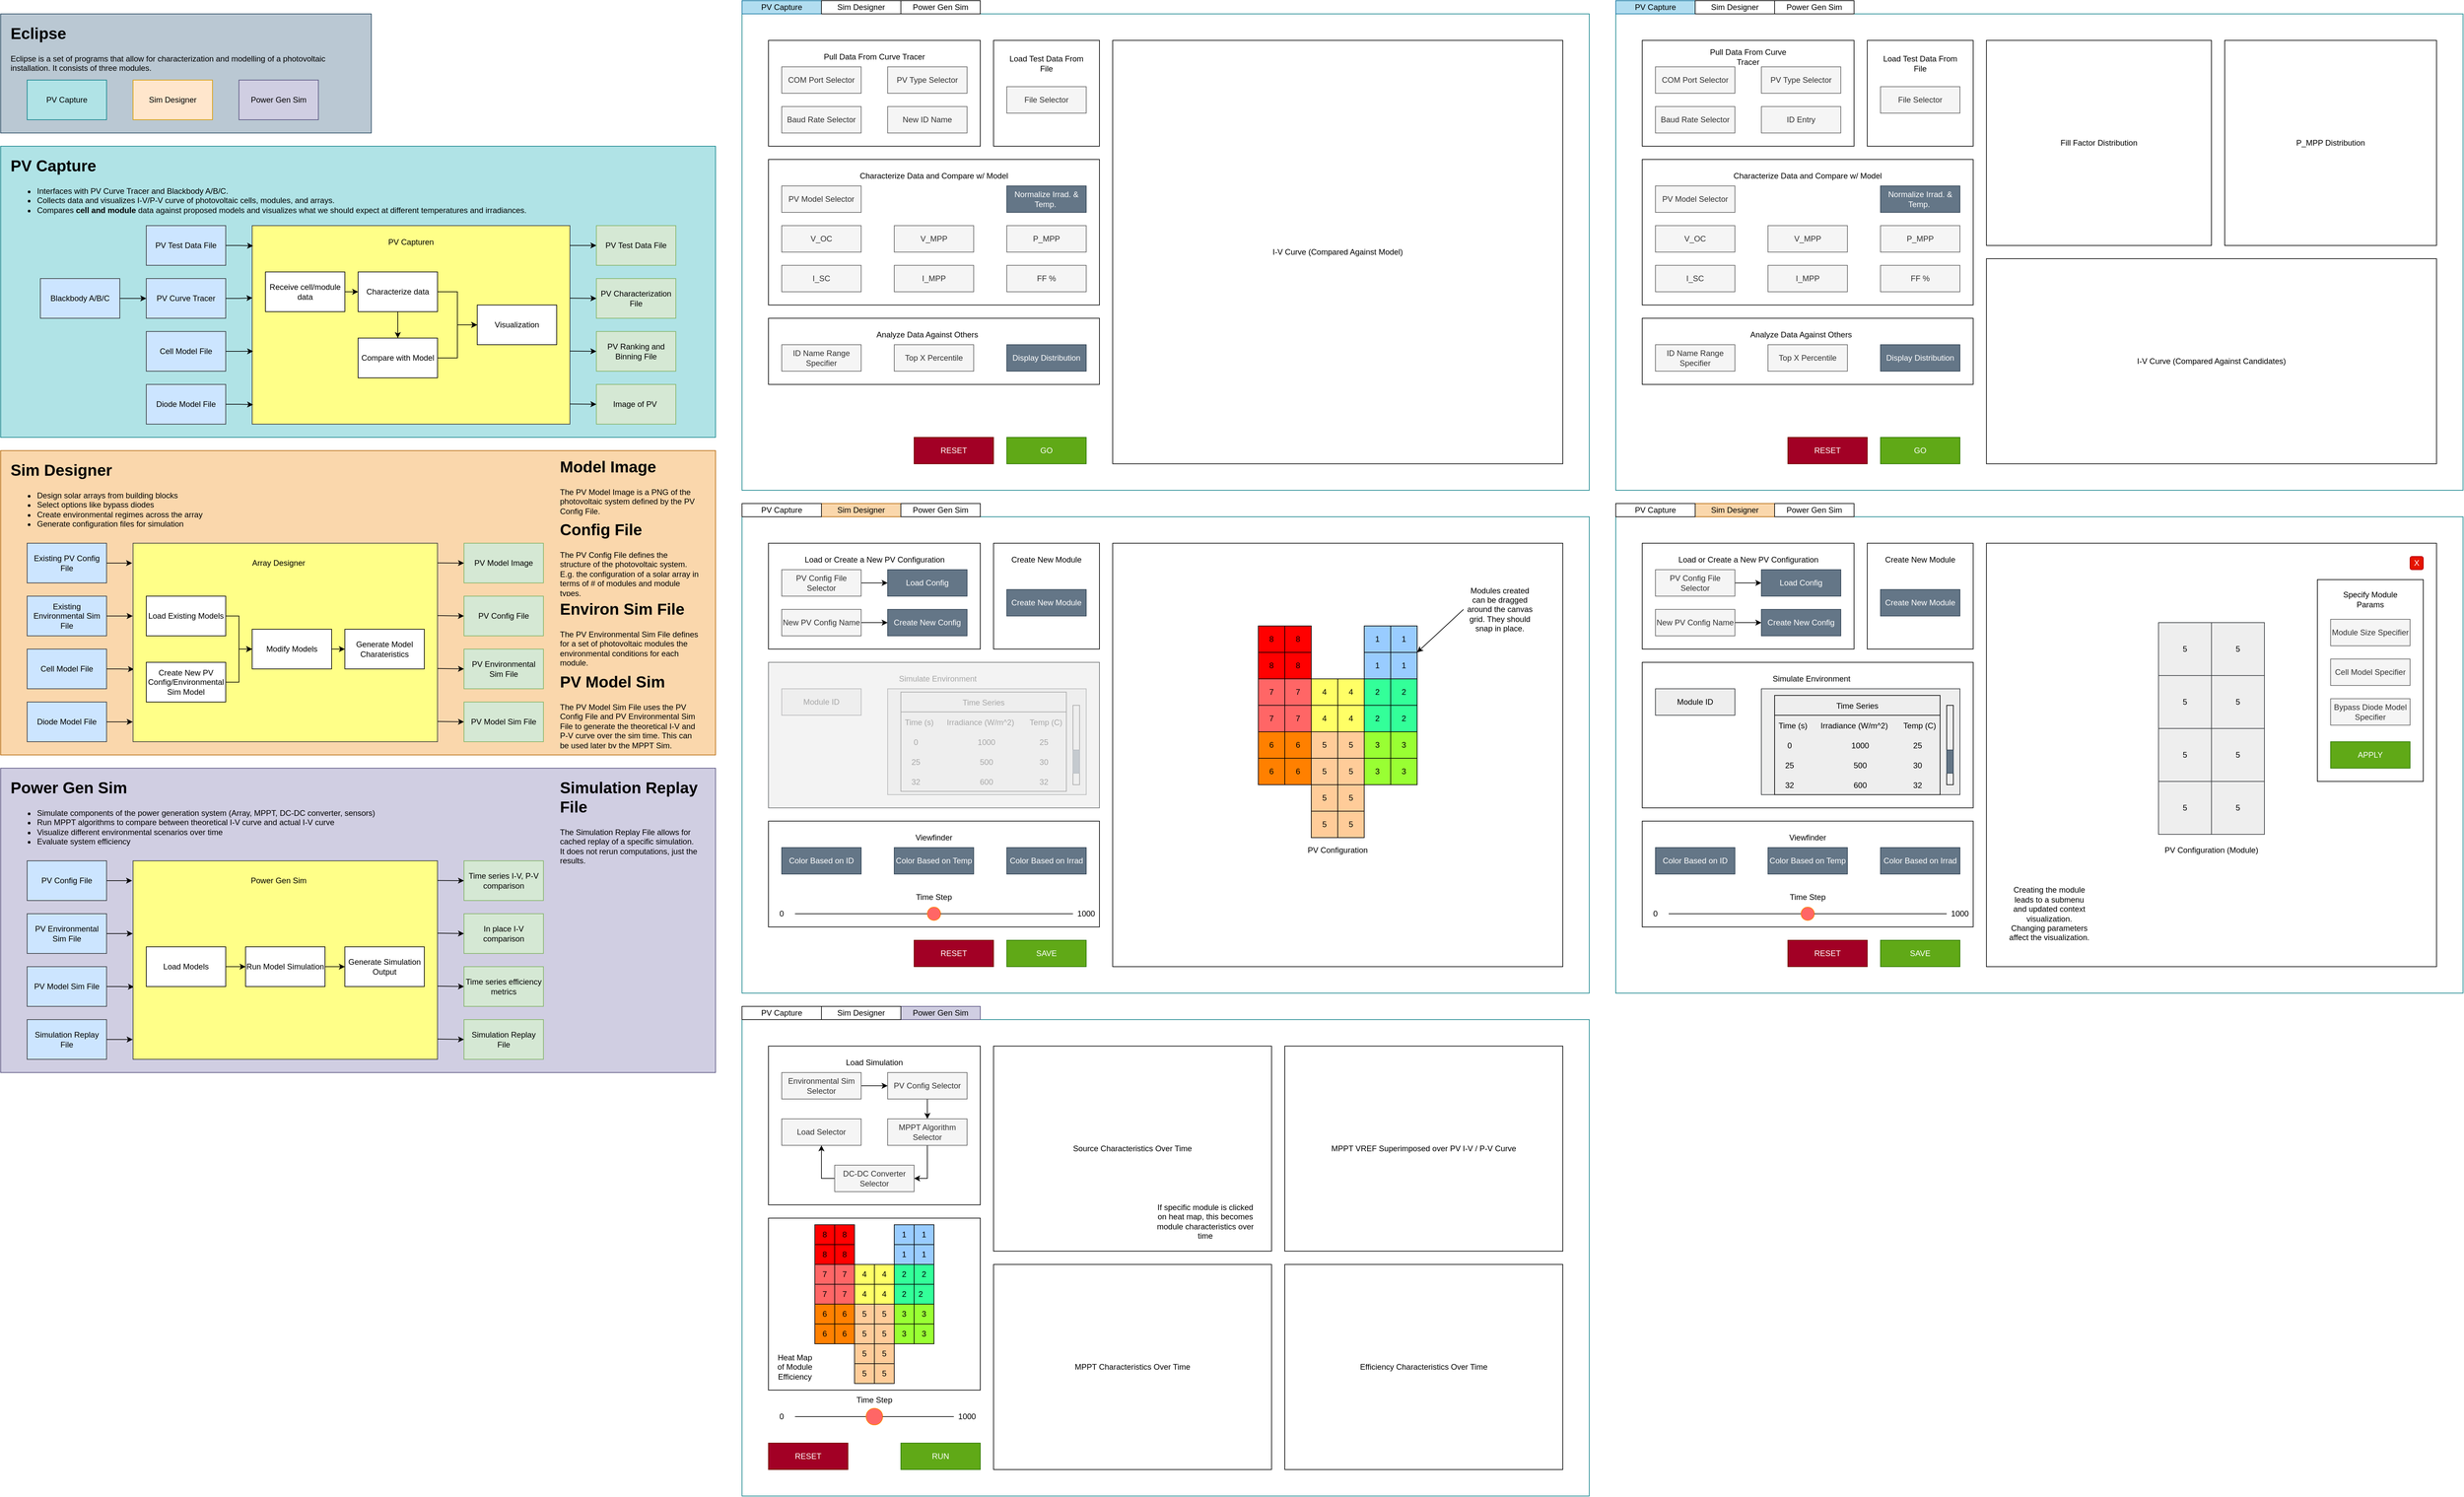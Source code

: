 <mxfile version="20.3.0" type="device"><diagram id="I3PWonCNsNejqMa5jgsa" name="Page-1"><mxGraphModel dx="4020" dy="2195" grid="1" gridSize="10" guides="1" tooltips="1" connect="1" arrows="1" fold="1" page="1" pageScale="1" pageWidth="850" pageHeight="1100" math="0" shadow="0"><root><mxCell id="0"/><mxCell id="1" parent="0"/><mxCell id="J7im-ZEdmrDWB6RwCHdS-192" value="" style="rounded=0;whiteSpace=wrap;html=1;fillColor=none;strokeColor=#0e8088;" vertex="1" parent="1"><mxGeometry x="1160" y="1560" width="1280" height="720" as="geometry"/></mxCell><mxCell id="74" value="" style="rounded=0;whiteSpace=wrap;html=1;fillColor=none;strokeColor=#0e8088;" parent="1" vertex="1"><mxGeometry x="1160" y="800" width="1280" height="720" as="geometry"/></mxCell><mxCell id="96" value="" style="rounded=0;whiteSpace=wrap;html=1;fillColor=none;" parent="1" vertex="1"><mxGeometry x="1200" y="1260" width="500" height="160" as="geometry"/></mxCell><mxCell id="MuoCTw_gSboUoV9mb7X--62" value="" style="rounded=0;whiteSpace=wrap;html=1;fillColor=#fad7ac;strokeColor=#b46504;" parent="1" vertex="1"><mxGeometry x="40" y="700" width="1080" height="460" as="geometry"/></mxCell><mxCell id="MuoCTw_gSboUoV9mb7X--1" value="" style="rounded=0;whiteSpace=wrap;html=1;fillColor=#bac8d3;strokeColor=#23445d;" parent="1" vertex="1"><mxGeometry x="40" y="40" width="560" height="180" as="geometry"/></mxCell><mxCell id="MuoCTw_gSboUoV9mb7X--3" value="&lt;h1&gt;Eclipse&lt;/h1&gt;&lt;p&gt;Eclipse is a set of programs that allow for characterization and modelling of a photovoltaic installation. It consists of three modules.&lt;/p&gt;" style="text;html=1;strokeColor=none;fillColor=none;spacing=5;spacingTop=-20;whiteSpace=wrap;overflow=hidden;rounded=0;" parent="1" vertex="1"><mxGeometry x="50" y="50" width="540" height="80" as="geometry"/></mxCell><mxCell id="MuoCTw_gSboUoV9mb7X--4" value="Sim Designer" style="rounded=0;whiteSpace=wrap;html=1;fillColor=#ffe6cc;strokeColor=#d79b00;" parent="1" vertex="1"><mxGeometry x="240" y="140" width="120" height="60" as="geometry"/></mxCell><mxCell id="MuoCTw_gSboUoV9mb7X--5" value="Power Gen Sim" style="rounded=0;whiteSpace=wrap;html=1;fillColor=#d0cee2;strokeColor=#56517e;" parent="1" vertex="1"><mxGeometry x="400" y="140" width="120" height="60" as="geometry"/></mxCell><mxCell id="MuoCTw_gSboUoV9mb7X--6" value="PV Capture" style="rounded=0;whiteSpace=wrap;html=1;fillColor=#b0e3e6;strokeColor=#0e8088;" parent="1" vertex="1"><mxGeometry x="80" y="140" width="120" height="60" as="geometry"/></mxCell><mxCell id="MuoCTw_gSboUoV9mb7X--8" value="" style="rounded=0;whiteSpace=wrap;html=1;fillColor=#b0e3e6;strokeColor=#0e8088;" parent="1" vertex="1"><mxGeometry x="40" y="240" width="1080" height="440" as="geometry"/></mxCell><mxCell id="MuoCTw_gSboUoV9mb7X--9" value="&lt;h1&gt;PV Capture&lt;/h1&gt;&lt;p&gt;&lt;/p&gt;&lt;ul&gt;&lt;li&gt;Interfaces with PV Curve Tracer and Blackbody A/B/C.&lt;/li&gt;&lt;li&gt;Collects data and visualizes I-V/P-V curve of photovoltaic cells, modules, and arrays.&lt;/li&gt;&lt;li&gt;Compares &lt;b&gt;cell and module&lt;/b&gt; data against proposed models and visualizes what we should expect at different temperatures and irradiances.&lt;/li&gt;&lt;/ul&gt;&lt;p&gt;&lt;/p&gt;" style="text;html=1;strokeColor=none;fillColor=none;spacing=5;spacingTop=-20;whiteSpace=wrap;overflow=hidden;rounded=0;" parent="1" vertex="1"><mxGeometry x="50" y="250" width="1040" height="110" as="geometry"/></mxCell><mxCell id="MuoCTw_gSboUoV9mb7X--87" style="edgeStyle=orthogonalEdgeStyle;rounded=0;orthogonalLoop=1;jettySize=auto;html=1;exitX=1;exitY=0.5;exitDx=0;exitDy=0;entryX=0.001;entryY=0.364;entryDx=0;entryDy=0;entryPerimeter=0;" parent="1" source="MuoCTw_gSboUoV9mb7X--10" target="MuoCTw_gSboUoV9mb7X--16" edge="1"><mxGeometry relative="1" as="geometry"/></mxCell><mxCell id="MuoCTw_gSboUoV9mb7X--10" value="PV Curve Tracer" style="rounded=0;whiteSpace=wrap;html=1;fillColor=#cce5ff;strokeColor=#36393d;" parent="1" vertex="1"><mxGeometry x="260" y="440" width="120" height="60" as="geometry"/></mxCell><mxCell id="MuoCTw_gSboUoV9mb7X--11" value="Blackbody A/B/C" style="rounded=0;whiteSpace=wrap;html=1;fillColor=#cce5ff;strokeColor=#36393d;" parent="1" vertex="1"><mxGeometry x="100" y="440" width="120" height="60" as="geometry"/></mxCell><mxCell id="MuoCTw_gSboUoV9mb7X--50" style="edgeStyle=orthogonalEdgeStyle;rounded=0;orthogonalLoop=1;jettySize=auto;html=1;entryX=0;entryY=0.5;entryDx=0;entryDy=0;exitX=1;exitY=0.5;exitDx=0;exitDy=0;" parent="1" source="MuoCTw_gSboUoV9mb7X--11" target="MuoCTw_gSboUoV9mb7X--10" edge="1"><mxGeometry relative="1" as="geometry"><mxPoint x="220" y="470" as="sourcePoint"/><Array as="points"/></mxGeometry></mxCell><mxCell id="MuoCTw_gSboUoV9mb7X--16" value="" style="rounded=0;whiteSpace=wrap;html=1;fillColor=#ffff88;strokeColor=#36393d;" parent="1" vertex="1"><mxGeometry x="420" y="360" width="480" height="300" as="geometry"/></mxCell><mxCell id="MuoCTw_gSboUoV9mb7X--58" style="edgeStyle=orthogonalEdgeStyle;rounded=0;orthogonalLoop=1;jettySize=auto;html=1;exitX=1;exitY=0.5;exitDx=0;exitDy=0;entryX=0;entryY=0.5;entryDx=0;entryDy=0;" parent="1" source="MuoCTw_gSboUoV9mb7X--20" target="MuoCTw_gSboUoV9mb7X--59" edge="1"><mxGeometry relative="1" as="geometry"><mxPoint x="720" y="530" as="targetPoint"/></mxGeometry></mxCell><mxCell id="MuoCTw_gSboUoV9mb7X--71" value="" style="edgeStyle=orthogonalEdgeStyle;rounded=0;orthogonalLoop=1;jettySize=auto;html=1;" parent="1" source="MuoCTw_gSboUoV9mb7X--20" target="MuoCTw_gSboUoV9mb7X--69" edge="1"><mxGeometry relative="1" as="geometry"/></mxCell><mxCell id="MuoCTw_gSboUoV9mb7X--20" value="Characterize data" style="rounded=0;whiteSpace=wrap;html=1;" parent="1" vertex="1"><mxGeometry x="580" y="430" width="120" height="60" as="geometry"/></mxCell><mxCell id="MuoCTw_gSboUoV9mb7X--57" style="edgeStyle=orthogonalEdgeStyle;rounded=0;orthogonalLoop=1;jettySize=auto;html=1;exitX=1;exitY=0.5;exitDx=0;exitDy=0;entryX=0;entryY=0.5;entryDx=0;entryDy=0;" parent="1" target="MuoCTw_gSboUoV9mb7X--20" edge="1"><mxGeometry relative="1" as="geometry"><mxPoint x="560" y="460" as="sourcePoint"/></mxGeometry></mxCell><mxCell id="MuoCTw_gSboUoV9mb7X--23" value="PV Capturen" style="text;html=1;strokeColor=none;fillColor=none;align=center;verticalAlign=middle;whiteSpace=wrap;rounded=0;" parent="1" vertex="1"><mxGeometry x="595" y="370" width="130" height="30" as="geometry"/></mxCell><mxCell id="MuoCTw_gSboUoV9mb7X--25" value="&lt;h1&gt;Sim Designer&lt;/h1&gt;&lt;ul&gt;&lt;li&gt;Design solar arrays from building blocks&lt;/li&gt;&lt;li&gt;Select options like bypass diodes&lt;/li&gt;&lt;li&gt;Create environmental regimes across the array&lt;/li&gt;&lt;li&gt;Generate configuration files for simulation&lt;/li&gt;&lt;/ul&gt;&lt;p&gt;&lt;/p&gt;" style="text;html=1;strokeColor=none;fillColor=none;spacing=5;spacingTop=-20;whiteSpace=wrap;overflow=hidden;rounded=0;" parent="1" vertex="1"><mxGeometry x="50" y="710" width="1060" height="120" as="geometry"/></mxCell><mxCell id="MuoCTw_gSboUoV9mb7X--109" style="edgeStyle=orthogonalEdgeStyle;rounded=0;orthogonalLoop=1;jettySize=auto;html=1;exitX=1;exitY=0.5;exitDx=0;exitDy=0;entryX=0.003;entryY=0.635;entryDx=0;entryDy=0;entryPerimeter=0;" parent="1" source="MuoCTw_gSboUoV9mb7X--33" target="MuoCTw_gSboUoV9mb7X--61" edge="1"><mxGeometry relative="1" as="geometry"/></mxCell><mxCell id="MuoCTw_gSboUoV9mb7X--33" value="Cell Model File" style="rounded=0;whiteSpace=wrap;html=1;fillColor=#cce5ff;strokeColor=#36393d;" parent="1" vertex="1"><mxGeometry x="80" y="1000" width="120" height="60" as="geometry"/></mxCell><mxCell id="MuoCTw_gSboUoV9mb7X--111" style="edgeStyle=orthogonalEdgeStyle;rounded=0;orthogonalLoop=1;jettySize=auto;html=1;exitX=1;exitY=0.5;exitDx=0;exitDy=0;entryX=-0.001;entryY=0.899;entryDx=0;entryDy=0;entryPerimeter=0;" parent="1" source="MuoCTw_gSboUoV9mb7X--39" target="MuoCTw_gSboUoV9mb7X--61" edge="1"><mxGeometry relative="1" as="geometry"/></mxCell><mxCell id="MuoCTw_gSboUoV9mb7X--39" value="Diode Model File" style="rounded=0;whiteSpace=wrap;html=1;fillColor=#cce5ff;strokeColor=#36393d;" parent="1" vertex="1"><mxGeometry x="80" y="1080" width="120" height="60" as="geometry"/></mxCell><mxCell id="MuoCTw_gSboUoV9mb7X--107" style="edgeStyle=orthogonalEdgeStyle;rounded=0;orthogonalLoop=1;jettySize=auto;html=1;exitX=1;exitY=0.5;exitDx=0;exitDy=0;entryX=-0.003;entryY=0.099;entryDx=0;entryDy=0;entryPerimeter=0;" parent="1" source="MuoCTw_gSboUoV9mb7X--44" target="MuoCTw_gSboUoV9mb7X--61" edge="1"><mxGeometry relative="1" as="geometry"/></mxCell><mxCell id="MuoCTw_gSboUoV9mb7X--44" value="Existing PV Config File" style="rounded=0;whiteSpace=wrap;html=1;fillColor=#cce5ff;strokeColor=#36393d;" parent="1" vertex="1"><mxGeometry x="80" y="840" width="120" height="60" as="geometry"/></mxCell><mxCell id="MuoCTw_gSboUoV9mb7X--85" style="edgeStyle=orthogonalEdgeStyle;rounded=0;orthogonalLoop=1;jettySize=auto;html=1;exitX=1;exitY=0.5;exitDx=0;exitDy=0;entryX=0.003;entryY=0.633;entryDx=0;entryDy=0;entryPerimeter=0;" parent="1" source="MuoCTw_gSboUoV9mb7X--45" target="MuoCTw_gSboUoV9mb7X--16" edge="1"><mxGeometry relative="1" as="geometry"/></mxCell><mxCell id="MuoCTw_gSboUoV9mb7X--45" value="Cell Model File" style="rounded=0;whiteSpace=wrap;html=1;fillColor=#cce5ff;strokeColor=#36393d;" parent="1" vertex="1"><mxGeometry x="260" y="520" width="120" height="60" as="geometry"/></mxCell><mxCell id="MuoCTw_gSboUoV9mb7X--48" value="PV Characterization File" style="rounded=0;whiteSpace=wrap;html=1;fillColor=#d5e8d4;strokeColor=#82b366;" parent="1" vertex="1"><mxGeometry x="940" y="440" width="120" height="60" as="geometry"/></mxCell><mxCell id="MuoCTw_gSboUoV9mb7X--51" value="PV Ranking and Binning File" style="rounded=0;whiteSpace=wrap;html=1;fillColor=#d5e8d4;strokeColor=#82b366;" parent="1" vertex="1"><mxGeometry x="940" y="520" width="120" height="60" as="geometry"/></mxCell><mxCell id="MuoCTw_gSboUoV9mb7X--84" style="edgeStyle=orthogonalEdgeStyle;rounded=0;orthogonalLoop=1;jettySize=auto;html=1;entryX=0.003;entryY=0.902;entryDx=0;entryDy=0;entryPerimeter=0;" parent="1" source="MuoCTw_gSboUoV9mb7X--52" target="MuoCTw_gSboUoV9mb7X--16" edge="1"><mxGeometry relative="1" as="geometry"/></mxCell><mxCell id="MuoCTw_gSboUoV9mb7X--52" value="Diode Model File" style="rounded=0;whiteSpace=wrap;html=1;fillColor=#cce5ff;strokeColor=#36393d;" parent="1" vertex="1"><mxGeometry x="260" y="600" width="120" height="60" as="geometry"/></mxCell><mxCell id="MuoCTw_gSboUoV9mb7X--59" value="Visualization" style="rounded=0;whiteSpace=wrap;html=1;" parent="1" vertex="1"><mxGeometry x="760" y="480" width="120" height="60" as="geometry"/></mxCell><mxCell id="MuoCTw_gSboUoV9mb7X--61" value="" style="rounded=0;whiteSpace=wrap;html=1;fillColor=#ffff88;strokeColor=#36393d;" parent="1" vertex="1"><mxGeometry x="240" y="840" width="460" height="300" as="geometry"/></mxCell><mxCell id="MuoCTw_gSboUoV9mb7X--108" style="edgeStyle=orthogonalEdgeStyle;rounded=0;orthogonalLoop=1;jettySize=auto;html=1;exitX=1;exitY=0.5;exitDx=0;exitDy=0;entryX=-0.001;entryY=0.366;entryDx=0;entryDy=0;entryPerimeter=0;" parent="1" source="MuoCTw_gSboUoV9mb7X--64" target="MuoCTw_gSboUoV9mb7X--61" edge="1"><mxGeometry relative="1" as="geometry"/></mxCell><mxCell id="MuoCTw_gSboUoV9mb7X--64" value="Existing Environmental Sim File" style="rounded=0;whiteSpace=wrap;html=1;fillColor=#cce5ff;strokeColor=#36393d;" parent="1" vertex="1"><mxGeometry x="80" y="920" width="120" height="60" as="geometry"/></mxCell><mxCell id="MuoCTw_gSboUoV9mb7X--65" value="PV Config File" style="rounded=0;whiteSpace=wrap;html=1;fillColor=#d5e8d4;strokeColor=#82b366;" parent="1" vertex="1"><mxGeometry x="740" y="920" width="120" height="60" as="geometry"/></mxCell><mxCell id="MuoCTw_gSboUoV9mb7X--66" value="PV Model Image" style="rounded=0;whiteSpace=wrap;html=1;fillColor=#d5e8d4;strokeColor=#82b366;" parent="1" vertex="1"><mxGeometry x="740" y="840" width="120" height="60" as="geometry"/></mxCell><mxCell id="MuoCTw_gSboUoV9mb7X--67" value="PV Environmental Sim File" style="rounded=0;whiteSpace=wrap;html=1;fillColor=#d5e8d4;strokeColor=#82b366;" parent="1" vertex="1"><mxGeometry x="740" y="1000" width="120" height="60" as="geometry"/></mxCell><mxCell id="MuoCTw_gSboUoV9mb7X--112" style="edgeStyle=orthogonalEdgeStyle;rounded=0;orthogonalLoop=1;jettySize=auto;html=1;exitX=1;exitY=0.5;exitDx=0;exitDy=0;entryX=0;entryY=0.5;entryDx=0;entryDy=0;" parent="1" source="MuoCTw_gSboUoV9mb7X--68" target="MuoCTw_gSboUoV9mb7X--104" edge="1"><mxGeometry relative="1" as="geometry"/></mxCell><mxCell id="MuoCTw_gSboUoV9mb7X--68" value="Load Existing Models" style="rounded=0;whiteSpace=wrap;html=1;" parent="1" vertex="1"><mxGeometry x="260" y="920" width="120" height="60" as="geometry"/></mxCell><mxCell id="MuoCTw_gSboUoV9mb7X--70" style="edgeStyle=orthogonalEdgeStyle;rounded=0;orthogonalLoop=1;jettySize=auto;html=1;exitX=1;exitY=0.5;exitDx=0;exitDy=0;entryX=0;entryY=0.5;entryDx=0;entryDy=0;" parent="1" source="MuoCTw_gSboUoV9mb7X--69" target="MuoCTw_gSboUoV9mb7X--59" edge="1"><mxGeometry relative="1" as="geometry"/></mxCell><mxCell id="MuoCTw_gSboUoV9mb7X--69" value="Compare with Model" style="rounded=0;whiteSpace=wrap;html=1;" parent="1" vertex="1"><mxGeometry x="580" y="530" width="120" height="60" as="geometry"/></mxCell><mxCell id="MuoCTw_gSboUoV9mb7X--73" value="Image of PV&amp;nbsp;" style="rounded=0;whiteSpace=wrap;html=1;fillColor=#d5e8d4;strokeColor=#82b366;" parent="1" vertex="1"><mxGeometry x="940" y="600" width="120" height="60" as="geometry"/></mxCell><mxCell id="MuoCTw_gSboUoV9mb7X--76" value="Receive cell/module data" style="rounded=0;whiteSpace=wrap;html=1;" parent="1" vertex="1"><mxGeometry x="440" y="430" width="120" height="60" as="geometry"/></mxCell><mxCell id="MuoCTw_gSboUoV9mb7X--88" style="edgeStyle=orthogonalEdgeStyle;rounded=0;orthogonalLoop=1;jettySize=auto;html=1;exitX=1;exitY=0.5;exitDx=0;exitDy=0;entryX=0.003;entryY=0.102;entryDx=0;entryDy=0;entryPerimeter=0;" parent="1" source="MuoCTw_gSboUoV9mb7X--77" target="MuoCTw_gSboUoV9mb7X--16" edge="1"><mxGeometry relative="1" as="geometry"/></mxCell><mxCell id="MuoCTw_gSboUoV9mb7X--77" value="PV Test Data File" style="rounded=0;whiteSpace=wrap;html=1;fillColor=#cce5ff;strokeColor=#36393d;" parent="1" vertex="1"><mxGeometry x="260" y="360" width="120" height="60" as="geometry"/></mxCell><mxCell id="MuoCTw_gSboUoV9mb7X--83" value="PV Test Data File" style="rounded=0;whiteSpace=wrap;html=1;fillColor=#d5e8d4;strokeColor=#82b366;" parent="1" vertex="1"><mxGeometry x="940" y="360" width="120" height="60" as="geometry"/></mxCell><mxCell id="MuoCTw_gSboUoV9mb7X--97" value="" style="endArrow=classic;html=1;rounded=0;entryX=0;entryY=0.5;entryDx=0;entryDy=0;" parent="1" target="MuoCTw_gSboUoV9mb7X--83" edge="1"><mxGeometry width="50" height="50" relative="1" as="geometry"><mxPoint x="900" y="390" as="sourcePoint"/><mxPoint x="920" y="310" as="targetPoint"/></mxGeometry></mxCell><mxCell id="MuoCTw_gSboUoV9mb7X--98" value="" style="endArrow=classic;html=1;rounded=0;entryX=0;entryY=0.5;entryDx=0;entryDy=0;" parent="1" target="MuoCTw_gSboUoV9mb7X--48" edge="1"><mxGeometry width="50" height="50" relative="1" as="geometry"><mxPoint x="900" y="469.66" as="sourcePoint"/><mxPoint x="940" y="469.66" as="targetPoint"/></mxGeometry></mxCell><mxCell id="MuoCTw_gSboUoV9mb7X--99" value="" style="endArrow=classic;html=1;rounded=0;entryX=0;entryY=0.5;entryDx=0;entryDy=0;" parent="1" target="MuoCTw_gSboUoV9mb7X--51" edge="1"><mxGeometry width="50" height="50" relative="1" as="geometry"><mxPoint x="900" y="549.66" as="sourcePoint"/><mxPoint x="940" y="549.66" as="targetPoint"/></mxGeometry></mxCell><mxCell id="MuoCTw_gSboUoV9mb7X--100" value="" style="endArrow=classic;html=1;rounded=0;entryX=0;entryY=0.5;entryDx=0;entryDy=0;" parent="1" target="MuoCTw_gSboUoV9mb7X--73" edge="1"><mxGeometry width="50" height="50" relative="1" as="geometry"><mxPoint x="900" y="629.66" as="sourcePoint"/><mxPoint x="940" y="630" as="targetPoint"/></mxGeometry></mxCell><mxCell id="MuoCTw_gSboUoV9mb7X--102" value="Array Designer" style="text;html=1;strokeColor=none;fillColor=none;align=center;verticalAlign=middle;whiteSpace=wrap;rounded=0;" parent="1" vertex="1"><mxGeometry x="395" y="855" width="130" height="30" as="geometry"/></mxCell><mxCell id="MuoCTw_gSboUoV9mb7X--113" style="edgeStyle=orthogonalEdgeStyle;rounded=0;orthogonalLoop=1;jettySize=auto;html=1;exitX=1;exitY=0.5;exitDx=0;exitDy=0;" parent="1" source="MuoCTw_gSboUoV9mb7X--103" edge="1"><mxGeometry relative="1" as="geometry"><mxPoint x="420" y="1000" as="targetPoint"/><Array as="points"><mxPoint x="400" y="1050"/><mxPoint x="400" y="1000"/></Array></mxGeometry></mxCell><mxCell id="MuoCTw_gSboUoV9mb7X--103" value="Create New PV Config/Environmental Sim Model" style="rounded=0;whiteSpace=wrap;html=1;" parent="1" vertex="1"><mxGeometry x="260" y="1020" width="120" height="60" as="geometry"/></mxCell><mxCell id="MuoCTw_gSboUoV9mb7X--114" style="edgeStyle=orthogonalEdgeStyle;rounded=0;orthogonalLoop=1;jettySize=auto;html=1;exitX=1;exitY=0.5;exitDx=0;exitDy=0;entryX=0;entryY=0.5;entryDx=0;entryDy=0;" parent="1" source="MuoCTw_gSboUoV9mb7X--104" target="MuoCTw_gSboUoV9mb7X--106" edge="1"><mxGeometry relative="1" as="geometry"/></mxCell><mxCell id="MuoCTw_gSboUoV9mb7X--104" value="Modify Models" style="rounded=0;whiteSpace=wrap;html=1;" parent="1" vertex="1"><mxGeometry x="420" y="970" width="120" height="60" as="geometry"/></mxCell><mxCell id="MuoCTw_gSboUoV9mb7X--106" value="Generate Model Charateristics" style="rounded=0;whiteSpace=wrap;html=1;" parent="1" vertex="1"><mxGeometry x="560" y="970" width="120" height="60" as="geometry"/></mxCell><mxCell id="MuoCTw_gSboUoV9mb7X--115" value="PV Model Sim File" style="rounded=0;whiteSpace=wrap;html=1;fillColor=#d5e8d4;strokeColor=#82b366;" parent="1" vertex="1"><mxGeometry x="740" y="1080" width="120" height="60" as="geometry"/></mxCell><mxCell id="MuoCTw_gSboUoV9mb7X--116" value="" style="endArrow=classic;html=1;rounded=0;entryX=0;entryY=0.5;entryDx=0;entryDy=0;" parent="1" target="MuoCTw_gSboUoV9mb7X--66" edge="1"><mxGeometry width="50" height="50" relative="1" as="geometry"><mxPoint x="700" y="869.72" as="sourcePoint"/><mxPoint x="740" y="869.72" as="targetPoint"/></mxGeometry></mxCell><mxCell id="MuoCTw_gSboUoV9mb7X--117" value="" style="endArrow=classic;html=1;rounded=0;entryX=0;entryY=0.5;entryDx=0;entryDy=0;" parent="1" target="MuoCTw_gSboUoV9mb7X--65" edge="1"><mxGeometry width="50" height="50" relative="1" as="geometry"><mxPoint x="700" y="949.38" as="sourcePoint"/><mxPoint x="730" y="950" as="targetPoint"/></mxGeometry></mxCell><mxCell id="MuoCTw_gSboUoV9mb7X--118" value="" style="endArrow=classic;html=1;rounded=0;entryX=0;entryY=0.5;entryDx=0;entryDy=0;" parent="1" target="MuoCTw_gSboUoV9mb7X--67" edge="1"><mxGeometry width="50" height="50" relative="1" as="geometry"><mxPoint x="700" y="1029.38" as="sourcePoint"/><mxPoint x="740" y="1030" as="targetPoint"/></mxGeometry></mxCell><mxCell id="MuoCTw_gSboUoV9mb7X--119" value="" style="endArrow=classic;html=1;rounded=0;entryX=0;entryY=0.5;entryDx=0;entryDy=0;" parent="1" target="MuoCTw_gSboUoV9mb7X--115" edge="1"><mxGeometry width="50" height="50" relative="1" as="geometry"><mxPoint x="700" y="1109.38" as="sourcePoint"/><mxPoint x="740" y="1109.72" as="targetPoint"/></mxGeometry></mxCell><mxCell id="MuoCTw_gSboUoV9mb7X--120" value="&lt;h1&gt;Config File&lt;/h1&gt;&lt;p&gt;The PV Config File defines the structure of the photovoltaic system. E.g. the configuration of a solar array in terms of # of modules and module types.&lt;/p&gt;" style="text;html=1;strokeColor=none;fillColor=none;spacing=5;spacingTop=-20;whiteSpace=wrap;overflow=hidden;rounded=0;" parent="1" vertex="1"><mxGeometry x="880" y="800" width="220" height="120" as="geometry"/></mxCell><mxCell id="MuoCTw_gSboUoV9mb7X--121" value="&lt;h1&gt;Model Image&lt;/h1&gt;&lt;p&gt;The PV Model Image is a PNG of the photovoltaic system defined by the PV Config File.&lt;/p&gt;" style="text;html=1;strokeColor=none;fillColor=none;spacing=5;spacingTop=-20;whiteSpace=wrap;overflow=hidden;rounded=0;" parent="1" vertex="1"><mxGeometry x="880" y="705" width="220" height="100" as="geometry"/></mxCell><mxCell id="MuoCTw_gSboUoV9mb7X--122" value="&lt;h1&gt;Environ Sim File&lt;/h1&gt;&lt;p&gt;The PV Environmental Sim File defines for a set of photovoltaic modules the environmental conditions for each module.&lt;/p&gt;" style="text;html=1;strokeColor=none;fillColor=none;spacing=5;spacingTop=-20;whiteSpace=wrap;overflow=hidden;rounded=0;" parent="1" vertex="1"><mxGeometry x="880" y="920" width="220" height="110" as="geometry"/></mxCell><mxCell id="MuoCTw_gSboUoV9mb7X--123" value="&lt;h1&gt;PV Model Sim&lt;/h1&gt;&lt;p&gt;The PV Model Sim File uses the PV Config File and PV Environmental Sim File to generate the theoretical I-V and P-V curve over the sim time. This can be used later by the MPPT Sim.&lt;/p&gt;" style="text;html=1;strokeColor=none;fillColor=none;spacing=5;spacingTop=-20;whiteSpace=wrap;overflow=hidden;rounded=0;" parent="1" vertex="1"><mxGeometry x="880" y="1030" width="220" height="120" as="geometry"/></mxCell><mxCell id="MuoCTw_gSboUoV9mb7X--125" value="" style="rounded=0;whiteSpace=wrap;html=1;fillColor=#d0cee2;strokeColor=#56517e;" parent="1" vertex="1"><mxGeometry x="40" y="1180" width="1080" height="460" as="geometry"/></mxCell><mxCell id="MuoCTw_gSboUoV9mb7X--126" value="&lt;h1&gt;Power Gen Sim&lt;/h1&gt;&lt;ul&gt;&lt;li&gt;Simulate components of the power generation system (Array, MPPT, DC-DC converter, sensors)&lt;/li&gt;&lt;li&gt;Run MPPT algorithms to compare between theoretical I-V curve and actual I-V curve&lt;/li&gt;&lt;li&gt;Visualize different environmental scenarios over time&lt;/li&gt;&lt;li&gt;Evaluate system efficiency&lt;/li&gt;&lt;/ul&gt;&lt;p&gt;&lt;/p&gt;" style="text;html=1;strokeColor=none;fillColor=none;spacing=5;spacingTop=-20;whiteSpace=wrap;overflow=hidden;rounded=0;" parent="1" vertex="1"><mxGeometry x="50" y="1190" width="1060" height="120" as="geometry"/></mxCell><mxCell id="MuoCTw_gSboUoV9mb7X--127" style="edgeStyle=orthogonalEdgeStyle;rounded=0;orthogonalLoop=1;jettySize=auto;html=1;exitX=1;exitY=0.5;exitDx=0;exitDy=0;entryX=0.003;entryY=0.635;entryDx=0;entryDy=0;entryPerimeter=0;" parent="1" source="MuoCTw_gSboUoV9mb7X--128" target="MuoCTw_gSboUoV9mb7X--133" edge="1"><mxGeometry relative="1" as="geometry"/></mxCell><mxCell id="MuoCTw_gSboUoV9mb7X--128" value="PV Model Sim File" style="rounded=0;whiteSpace=wrap;html=1;fillColor=#cce5ff;strokeColor=#36393d;" parent="1" vertex="1"><mxGeometry x="80" y="1480" width="120" height="60" as="geometry"/></mxCell><mxCell id="MuoCTw_gSboUoV9mb7X--129" style="edgeStyle=orthogonalEdgeStyle;rounded=0;orthogonalLoop=1;jettySize=auto;html=1;exitX=1;exitY=0.5;exitDx=0;exitDy=0;entryX=-0.001;entryY=0.899;entryDx=0;entryDy=0;entryPerimeter=0;" parent="1" source="MuoCTw_gSboUoV9mb7X--130" target="MuoCTw_gSboUoV9mb7X--133" edge="1"><mxGeometry relative="1" as="geometry"/></mxCell><mxCell id="MuoCTw_gSboUoV9mb7X--130" value="Simulation Replay File" style="rounded=0;whiteSpace=wrap;html=1;fillColor=#cce5ff;strokeColor=#36393d;" parent="1" vertex="1"><mxGeometry x="80" y="1560" width="120" height="60" as="geometry"/></mxCell><mxCell id="MuoCTw_gSboUoV9mb7X--131" style="edgeStyle=orthogonalEdgeStyle;rounded=0;orthogonalLoop=1;jettySize=auto;html=1;exitX=1;exitY=0.5;exitDx=0;exitDy=0;entryX=-0.003;entryY=0.099;entryDx=0;entryDy=0;entryPerimeter=0;" parent="1" source="MuoCTw_gSboUoV9mb7X--132" target="MuoCTw_gSboUoV9mb7X--133" edge="1"><mxGeometry relative="1" as="geometry"/></mxCell><mxCell id="MuoCTw_gSboUoV9mb7X--132" value="PV Config File" style="rounded=0;whiteSpace=wrap;html=1;fillColor=#cce5ff;strokeColor=#36393d;" parent="1" vertex="1"><mxGeometry x="80" y="1320" width="120" height="60" as="geometry"/></mxCell><mxCell id="MuoCTw_gSboUoV9mb7X--133" value="" style="rounded=0;whiteSpace=wrap;html=1;fillColor=#ffff88;strokeColor=#36393d;" parent="1" vertex="1"><mxGeometry x="240" y="1320" width="460" height="300" as="geometry"/></mxCell><mxCell id="MuoCTw_gSboUoV9mb7X--134" style="edgeStyle=orthogonalEdgeStyle;rounded=0;orthogonalLoop=1;jettySize=auto;html=1;exitX=1;exitY=0.5;exitDx=0;exitDy=0;entryX=-0.001;entryY=0.366;entryDx=0;entryDy=0;entryPerimeter=0;" parent="1" source="MuoCTw_gSboUoV9mb7X--135" target="MuoCTw_gSboUoV9mb7X--133" edge="1"><mxGeometry relative="1" as="geometry"/></mxCell><mxCell id="MuoCTw_gSboUoV9mb7X--135" value="PV Environmental Sim File" style="rounded=0;whiteSpace=wrap;html=1;fillColor=#cce5ff;strokeColor=#36393d;" parent="1" vertex="1"><mxGeometry x="80" y="1400" width="120" height="60" as="geometry"/></mxCell><mxCell id="MuoCTw_gSboUoV9mb7X--136" value="In place I-V comparison" style="rounded=0;whiteSpace=wrap;html=1;fillColor=#d5e8d4;strokeColor=#82b366;" parent="1" vertex="1"><mxGeometry x="740" y="1400" width="120" height="60" as="geometry"/></mxCell><mxCell id="MuoCTw_gSboUoV9mb7X--137" value="Time series I-V, P-V comparison" style="rounded=0;whiteSpace=wrap;html=1;fillColor=#d5e8d4;strokeColor=#82b366;" parent="1" vertex="1"><mxGeometry x="740" y="1320" width="120" height="60" as="geometry"/></mxCell><mxCell id="MuoCTw_gSboUoV9mb7X--138" value="Time series efficiency metrics" style="rounded=0;whiteSpace=wrap;html=1;fillColor=#d5e8d4;strokeColor=#82b366;" parent="1" vertex="1"><mxGeometry x="740" y="1480" width="120" height="60" as="geometry"/></mxCell><mxCell id="MuoCTw_gSboUoV9mb7X--139" style="edgeStyle=orthogonalEdgeStyle;rounded=0;orthogonalLoop=1;jettySize=auto;html=1;exitX=1;exitY=0.5;exitDx=0;exitDy=0;entryX=0;entryY=0.5;entryDx=0;entryDy=0;" parent="1" source="MuoCTw_gSboUoV9mb7X--140" target="MuoCTw_gSboUoV9mb7X--145" edge="1"><mxGeometry relative="1" as="geometry"/></mxCell><mxCell id="MuoCTw_gSboUoV9mb7X--140" value="Load Models" style="rounded=0;whiteSpace=wrap;html=1;" parent="1" vertex="1"><mxGeometry x="260" y="1450" width="120" height="60" as="geometry"/></mxCell><mxCell id="MuoCTw_gSboUoV9mb7X--141" value="Power Gen Sim" style="text;html=1;strokeColor=none;fillColor=none;align=center;verticalAlign=middle;whiteSpace=wrap;rounded=0;" parent="1" vertex="1"><mxGeometry x="395" y="1335" width="130" height="30" as="geometry"/></mxCell><mxCell id="MuoCTw_gSboUoV9mb7X--144" style="edgeStyle=orthogonalEdgeStyle;rounded=0;orthogonalLoop=1;jettySize=auto;html=1;exitX=1;exitY=0.5;exitDx=0;exitDy=0;entryX=0;entryY=0.5;entryDx=0;entryDy=0;" parent="1" source="MuoCTw_gSboUoV9mb7X--145" target="MuoCTw_gSboUoV9mb7X--146" edge="1"><mxGeometry relative="1" as="geometry"/></mxCell><mxCell id="MuoCTw_gSboUoV9mb7X--145" value="Run Model Simulation" style="rounded=0;whiteSpace=wrap;html=1;" parent="1" vertex="1"><mxGeometry x="410" y="1450" width="120" height="60" as="geometry"/></mxCell><mxCell id="MuoCTw_gSboUoV9mb7X--146" value="Generate Simulation Output" style="rounded=0;whiteSpace=wrap;html=1;" parent="1" vertex="1"><mxGeometry x="560" y="1450" width="120" height="60" as="geometry"/></mxCell><mxCell id="MuoCTw_gSboUoV9mb7X--147" value="Simulation Replay File" style="rounded=0;whiteSpace=wrap;html=1;fillColor=#d5e8d4;strokeColor=#82b366;" parent="1" vertex="1"><mxGeometry x="740" y="1560" width="120" height="60" as="geometry"/></mxCell><mxCell id="MuoCTw_gSboUoV9mb7X--148" value="" style="endArrow=classic;html=1;rounded=0;entryX=0;entryY=0.5;entryDx=0;entryDy=0;" parent="1" target="MuoCTw_gSboUoV9mb7X--137" edge="1"><mxGeometry width="50" height="50" relative="1" as="geometry"><mxPoint x="700" y="1349.72" as="sourcePoint"/><mxPoint x="740" y="1349.72" as="targetPoint"/></mxGeometry></mxCell><mxCell id="MuoCTw_gSboUoV9mb7X--149" value="" style="endArrow=classic;html=1;rounded=0;entryX=0;entryY=0.5;entryDx=0;entryDy=0;" parent="1" target="MuoCTw_gSboUoV9mb7X--136" edge="1"><mxGeometry width="50" height="50" relative="1" as="geometry"><mxPoint x="700" y="1429.38" as="sourcePoint"/><mxPoint x="730" y="1430" as="targetPoint"/></mxGeometry></mxCell><mxCell id="MuoCTw_gSboUoV9mb7X--150" value="" style="endArrow=classic;html=1;rounded=0;entryX=0;entryY=0.5;entryDx=0;entryDy=0;" parent="1" target="MuoCTw_gSboUoV9mb7X--138" edge="1"><mxGeometry width="50" height="50" relative="1" as="geometry"><mxPoint x="700" y="1509.38" as="sourcePoint"/><mxPoint x="740" y="1510" as="targetPoint"/></mxGeometry></mxCell><mxCell id="MuoCTw_gSboUoV9mb7X--151" value="" style="endArrow=classic;html=1;rounded=0;entryX=0;entryY=0.5;entryDx=0;entryDy=0;" parent="1" target="MuoCTw_gSboUoV9mb7X--147" edge="1"><mxGeometry width="50" height="50" relative="1" as="geometry"><mxPoint x="700" y="1589.38" as="sourcePoint"/><mxPoint x="740" y="1589.72" as="targetPoint"/></mxGeometry></mxCell><mxCell id="MuoCTw_gSboUoV9mb7X--156" value="&lt;h1&gt;Simulation Replay File&lt;/h1&gt;&lt;p&gt;The Simulation Replay File allows for cached replay of a specific simulation. It does not rerun computations, just the results.&lt;/p&gt;" style="text;html=1;strokeColor=none;fillColor=none;spacing=5;spacingTop=-20;whiteSpace=wrap;overflow=hidden;rounded=0;" parent="1" vertex="1"><mxGeometry x="880" y="1190" width="220" height="190" as="geometry"/></mxCell><mxCell id="2" value="" style="rounded=0;whiteSpace=wrap;html=1;fillColor=none;strokeColor=#0e8088;" parent="1" vertex="1"><mxGeometry x="1160" y="40" width="1280" height="720" as="geometry"/></mxCell><mxCell id="4" value="I-V Curve (Compared Against Model)" style="rounded=0;whiteSpace=wrap;html=1;" parent="1" vertex="1"><mxGeometry x="1720" y="80" width="680" height="640" as="geometry"/></mxCell><mxCell id="5" value="" style="rounded=0;whiteSpace=wrap;html=1;fillColor=none;" parent="1" vertex="1"><mxGeometry x="1200" y="80" width="320" height="160" as="geometry"/></mxCell><mxCell id="6" value="COM Port Selector" style="rounded=0;whiteSpace=wrap;html=1;fillColor=#f5f5f5;fontColor=#333333;strokeColor=#666666;" parent="1" vertex="1"><mxGeometry x="1220" y="120" width="120" height="40" as="geometry"/></mxCell><mxCell id="7" value="Pull Data From Curve Tracer" style="text;html=1;strokeColor=none;fillColor=none;align=center;verticalAlign=middle;whiteSpace=wrap;rounded=0;" parent="1" vertex="1"><mxGeometry x="1275" y="90" width="170" height="30" as="geometry"/></mxCell><mxCell id="9" value="Baud Rate Selector" style="rounded=0;whiteSpace=wrap;html=1;fillColor=#f5f5f5;fontColor=#333333;strokeColor=#666666;" parent="1" vertex="1"><mxGeometry x="1220" y="180" width="120" height="40" as="geometry"/></mxCell><mxCell id="10" value="PV Type Selector" style="rounded=0;whiteSpace=wrap;html=1;fillColor=#f5f5f5;fontColor=#333333;strokeColor=#666666;" parent="1" vertex="1"><mxGeometry x="1380" y="120" width="120" height="40" as="geometry"/></mxCell><mxCell id="11" value="GO" style="rounded=0;whiteSpace=wrap;html=1;fillColor=#60a917;fontColor=#ffffff;strokeColor=#2D7600;" parent="1" vertex="1"><mxGeometry x="1560" y="680" width="120" height="40" as="geometry"/></mxCell><mxCell id="12" value="New ID Name" style="rounded=0;whiteSpace=wrap;html=1;fillColor=#f5f5f5;fontColor=#333333;strokeColor=#666666;" parent="1" vertex="1"><mxGeometry x="1380" y="180" width="120" height="40" as="geometry"/></mxCell><mxCell id="19" value="" style="rounded=0;whiteSpace=wrap;html=1;fillColor=none;" parent="1" vertex="1"><mxGeometry x="1540" y="80" width="160" height="160" as="geometry"/></mxCell><mxCell id="20" value="Load Test Data From File" style="text;html=1;strokeColor=none;fillColor=none;align=center;verticalAlign=middle;whiteSpace=wrap;rounded=0;" parent="1" vertex="1"><mxGeometry x="1560" y="100" width="120" height="30" as="geometry"/></mxCell><mxCell id="22" value="File Selector" style="rounded=0;whiteSpace=wrap;html=1;fillColor=#f5f5f5;fontColor=#333333;strokeColor=#666666;" parent="1" vertex="1"><mxGeometry x="1560" y="150" width="120" height="40" as="geometry"/></mxCell><mxCell id="24" value="" style="rounded=0;whiteSpace=wrap;html=1;fillColor=none;" parent="1" vertex="1"><mxGeometry x="1200" y="260" width="500" height="220" as="geometry"/></mxCell><mxCell id="25" value="RESET" style="rounded=0;whiteSpace=wrap;html=1;fillColor=#a20025;fontColor=#ffffff;strokeColor=#6F0000;" parent="1" vertex="1"><mxGeometry x="1420" y="680" width="120" height="40" as="geometry"/></mxCell><mxCell id="26" value="Characterize Data and Compare w/ Model" style="text;html=1;strokeColor=none;fillColor=none;align=center;verticalAlign=middle;whiteSpace=wrap;rounded=0;" parent="1" vertex="1"><mxGeometry x="1325" y="270" width="250" height="30" as="geometry"/></mxCell><mxCell id="27" value="V_OC" style="rounded=0;whiteSpace=wrap;html=1;fillColor=#f5f5f5;fontColor=#333333;strokeColor=#666666;" parent="1" vertex="1"><mxGeometry x="1220" y="360" width="120" height="40" as="geometry"/></mxCell><mxCell id="28" value="I_SC" style="rounded=0;whiteSpace=wrap;html=1;fillColor=#f5f5f5;fontColor=#333333;strokeColor=#666666;" parent="1" vertex="1"><mxGeometry x="1220" y="420" width="120" height="40" as="geometry"/></mxCell><mxCell id="29" value="V_MPP" style="rounded=0;whiteSpace=wrap;html=1;fillColor=#f5f5f5;fontColor=#333333;strokeColor=#666666;" parent="1" vertex="1"><mxGeometry x="1390" y="360" width="120" height="40" as="geometry"/></mxCell><mxCell id="30" value="I_MPP" style="rounded=0;whiteSpace=wrap;html=1;fillColor=#f5f5f5;fontColor=#333333;strokeColor=#666666;" parent="1" vertex="1"><mxGeometry x="1390" y="420" width="120" height="40" as="geometry"/></mxCell><mxCell id="31" value="P_MPP" style="rounded=0;whiteSpace=wrap;html=1;fillColor=#f5f5f5;fontColor=#333333;strokeColor=#666666;" parent="1" vertex="1"><mxGeometry x="1560" y="360" width="120" height="40" as="geometry"/></mxCell><mxCell id="32" value="FF %" style="rounded=0;whiteSpace=wrap;html=1;fillColor=#f5f5f5;fontColor=#333333;strokeColor=#666666;" parent="1" vertex="1"><mxGeometry x="1560" y="420" width="120" height="40" as="geometry"/></mxCell><mxCell id="33" value="PV Model Selector" style="rounded=0;whiteSpace=wrap;html=1;fillColor=#f5f5f5;fontColor=#333333;strokeColor=#666666;" parent="1" vertex="1"><mxGeometry x="1220" y="300" width="120" height="40" as="geometry"/></mxCell><mxCell id="34" value="" style="rounded=0;whiteSpace=wrap;html=1;fillColor=none;" parent="1" vertex="1"><mxGeometry x="1200" y="500" width="500" height="100" as="geometry"/></mxCell><mxCell id="35" value="Normalize Irrad. &amp;amp; Temp.&amp;nbsp;" style="rounded=0;whiteSpace=wrap;html=1;fillColor=#647687;strokeColor=#314354;fontColor=#ffffff;" parent="1" vertex="1"><mxGeometry x="1560" y="300" width="120" height="40" as="geometry"/></mxCell><mxCell id="36" value="Analyze Data Against Others" style="text;html=1;strokeColor=none;fillColor=none;align=center;verticalAlign=middle;whiteSpace=wrap;rounded=0;" parent="1" vertex="1"><mxGeometry x="1315" y="510" width="250" height="30" as="geometry"/></mxCell><mxCell id="37" value="ID Name Range Specifier" style="rounded=0;whiteSpace=wrap;html=1;fillColor=#f5f5f5;fontColor=#333333;strokeColor=#666666;" parent="1" vertex="1"><mxGeometry x="1220" y="540" width="120" height="40" as="geometry"/></mxCell><mxCell id="38" value="Top X Percentile" style="rounded=0;whiteSpace=wrap;html=1;fillColor=#f5f5f5;fontColor=#333333;strokeColor=#666666;" parent="1" vertex="1"><mxGeometry x="1390" y="540" width="120" height="40" as="geometry"/></mxCell><mxCell id="39" value="Display Distribution" style="rounded=0;whiteSpace=wrap;html=1;fillColor=#647687;fontColor=#ffffff;strokeColor=#314354;" parent="1" vertex="1"><mxGeometry x="1560" y="540" width="120" height="40" as="geometry"/></mxCell><mxCell id="42" value="" style="rounded=0;whiteSpace=wrap;html=1;fillColor=none;strokeColor=#0e8088;" parent="1" vertex="1"><mxGeometry x="2480" y="40" width="1280" height="720" as="geometry"/></mxCell><mxCell id="44" value="" style="rounded=0;whiteSpace=wrap;html=1;fillColor=none;" parent="1" vertex="1"><mxGeometry x="2520" y="80" width="320" height="160" as="geometry"/></mxCell><mxCell id="45" value="COM Port Selector" style="rounded=0;whiteSpace=wrap;html=1;fillColor=#f5f5f5;fontColor=#333333;strokeColor=#666666;" parent="1" vertex="1"><mxGeometry x="2540" y="120" width="120" height="40" as="geometry"/></mxCell><mxCell id="46" value="Pull Data From Curve Tracer" style="text;html=1;strokeColor=none;fillColor=none;align=center;verticalAlign=middle;whiteSpace=wrap;rounded=0;" parent="1" vertex="1"><mxGeometry x="2620" y="90" width="120" height="30" as="geometry"/></mxCell><mxCell id="47" value="Baud Rate Selector" style="rounded=0;whiteSpace=wrap;html=1;fillColor=#f5f5f5;fontColor=#333333;strokeColor=#666666;" parent="1" vertex="1"><mxGeometry x="2540" y="180" width="120" height="40" as="geometry"/></mxCell><mxCell id="48" value="PV Type Selector" style="rounded=0;whiteSpace=wrap;html=1;fillColor=#f5f5f5;fontColor=#333333;strokeColor=#666666;" parent="1" vertex="1"><mxGeometry x="2700" y="120" width="120" height="40" as="geometry"/></mxCell><mxCell id="49" value="GO" style="rounded=0;whiteSpace=wrap;html=1;fillColor=#60a917;fontColor=#ffffff;strokeColor=#2D7600;" parent="1" vertex="1"><mxGeometry x="2880" y="680" width="120" height="40" as="geometry"/></mxCell><mxCell id="50" value="ID Entry" style="rounded=0;whiteSpace=wrap;html=1;fillColor=#f5f5f5;fontColor=#333333;strokeColor=#666666;" parent="1" vertex="1"><mxGeometry x="2700" y="180" width="120" height="40" as="geometry"/></mxCell><mxCell id="51" value="" style="rounded=0;whiteSpace=wrap;html=1;fillColor=none;" parent="1" vertex="1"><mxGeometry x="2860" y="80" width="160" height="160" as="geometry"/></mxCell><mxCell id="52" value="Load Test Data From File" style="text;html=1;strokeColor=none;fillColor=none;align=center;verticalAlign=middle;whiteSpace=wrap;rounded=0;" parent="1" vertex="1"><mxGeometry x="2880" y="100" width="120" height="30" as="geometry"/></mxCell><mxCell id="53" value="File Selector" style="rounded=0;whiteSpace=wrap;html=1;fillColor=#f5f5f5;fontColor=#333333;strokeColor=#666666;" parent="1" vertex="1"><mxGeometry x="2880" y="150" width="120" height="40" as="geometry"/></mxCell><mxCell id="54" value="" style="rounded=0;whiteSpace=wrap;html=1;fillColor=none;" parent="1" vertex="1"><mxGeometry x="2520" y="260" width="500" height="220" as="geometry"/></mxCell><mxCell id="55" value="RESET" style="rounded=0;whiteSpace=wrap;html=1;fillColor=#a20025;fontColor=#ffffff;strokeColor=#6F0000;" parent="1" vertex="1"><mxGeometry x="2740" y="680" width="120" height="40" as="geometry"/></mxCell><mxCell id="56" value="Characterize Data and Compare w/ Model" style="text;html=1;strokeColor=none;fillColor=none;align=center;verticalAlign=middle;whiteSpace=wrap;rounded=0;" parent="1" vertex="1"><mxGeometry x="2645" y="270" width="250" height="30" as="geometry"/></mxCell><mxCell id="57" value="V_OC" style="rounded=0;whiteSpace=wrap;html=1;fillColor=#f5f5f5;fontColor=#333333;strokeColor=#666666;" parent="1" vertex="1"><mxGeometry x="2540" y="360" width="120" height="40" as="geometry"/></mxCell><mxCell id="58" value="I_SC" style="rounded=0;whiteSpace=wrap;html=1;fillColor=#f5f5f5;fontColor=#333333;strokeColor=#666666;" parent="1" vertex="1"><mxGeometry x="2540" y="420" width="120" height="40" as="geometry"/></mxCell><mxCell id="59" value="V_MPP" style="rounded=0;whiteSpace=wrap;html=1;fillColor=#f5f5f5;fontColor=#333333;strokeColor=#666666;" parent="1" vertex="1"><mxGeometry x="2710" y="360" width="120" height="40" as="geometry"/></mxCell><mxCell id="60" value="I_MPP" style="rounded=0;whiteSpace=wrap;html=1;fillColor=#f5f5f5;fontColor=#333333;strokeColor=#666666;" parent="1" vertex="1"><mxGeometry x="2710" y="420" width="120" height="40" as="geometry"/></mxCell><mxCell id="61" value="P_MPP" style="rounded=0;whiteSpace=wrap;html=1;fillColor=#f5f5f5;fontColor=#333333;strokeColor=#666666;" parent="1" vertex="1"><mxGeometry x="2880" y="360" width="120" height="40" as="geometry"/></mxCell><mxCell id="62" value="FF %" style="rounded=0;whiteSpace=wrap;html=1;fillColor=#f5f5f5;fontColor=#333333;strokeColor=#666666;" parent="1" vertex="1"><mxGeometry x="2880" y="420" width="120" height="40" as="geometry"/></mxCell><mxCell id="63" value="PV Model Selector" style="rounded=0;whiteSpace=wrap;html=1;fillColor=#f5f5f5;fontColor=#333333;strokeColor=#666666;" parent="1" vertex="1"><mxGeometry x="2540" y="300" width="120" height="40" as="geometry"/></mxCell><mxCell id="65" value="Normalize Irrad. &amp;amp; Temp.&amp;nbsp;" style="rounded=0;whiteSpace=wrap;html=1;fillColor=#647687;strokeColor=#314354;fontColor=#ffffff;" parent="1" vertex="1"><mxGeometry x="2880" y="300" width="120" height="40" as="geometry"/></mxCell><mxCell id="70" value="Fill Factor Distribution" style="rounded=0;whiteSpace=wrap;html=1;" parent="1" vertex="1"><mxGeometry x="3040" y="80" width="340" height="310" as="geometry"/></mxCell><mxCell id="71" value="P_MPP Distribution" style="rounded=0;whiteSpace=wrap;html=1;" parent="1" vertex="1"><mxGeometry x="3400" y="80" width="320" height="310" as="geometry"/></mxCell><mxCell id="73" value="I-V Curve (Compared Against Candidates)" style="rounded=0;whiteSpace=wrap;html=1;" parent="1" vertex="1"><mxGeometry x="3040" y="410" width="680" height="310" as="geometry"/></mxCell><mxCell id="75" value="&lt;br&gt;&lt;br&gt;&lt;br&gt;&lt;br&gt;&lt;br&gt;&lt;br&gt;&lt;br&gt;&lt;br&gt;&lt;br&gt;&lt;br&gt;&lt;br&gt;&lt;br&gt;&lt;br&gt;&lt;br&gt;&lt;br&gt;&lt;br&gt;&lt;br&gt;&lt;br&gt;&lt;br&gt;&lt;br&gt;PV Configuration" style="rounded=0;whiteSpace=wrap;html=1;" parent="1" vertex="1"><mxGeometry x="1720" y="840" width="680" height="640" as="geometry"/></mxCell><mxCell id="76" value="" style="rounded=0;whiteSpace=wrap;html=1;fillColor=none;" parent="1" vertex="1"><mxGeometry x="1200" y="840" width="320" height="160" as="geometry"/></mxCell><mxCell id="OaHkmGvM2adATHxEosdg-117" value="" style="edgeStyle=orthogonalEdgeStyle;rounded=0;orthogonalLoop=1;jettySize=auto;html=1;" parent="1" source="77" target="80" edge="1"><mxGeometry relative="1" as="geometry"/></mxCell><mxCell id="77" value="PV Config File Selector" style="rounded=0;whiteSpace=wrap;html=1;fillColor=#f5f5f5;fontColor=#333333;strokeColor=#666666;" parent="1" vertex="1"><mxGeometry x="1220" y="880" width="120" height="40" as="geometry"/></mxCell><mxCell id="78" value="Load or Create a New PV Configuration" style="text;html=1;strokeColor=none;fillColor=none;align=center;verticalAlign=middle;whiteSpace=wrap;rounded=0;" parent="1" vertex="1"><mxGeometry x="1242.5" y="850" width="235" height="30" as="geometry"/></mxCell><mxCell id="OaHkmGvM2adATHxEosdg-116" value="" style="edgeStyle=orthogonalEdgeStyle;rounded=0;orthogonalLoop=1;jettySize=auto;html=1;" parent="1" source="79" target="82" edge="1"><mxGeometry relative="1" as="geometry"/></mxCell><mxCell id="79" value="New PV Config Name" style="rounded=0;whiteSpace=wrap;html=1;fillColor=#f5f5f5;fontColor=#333333;strokeColor=#666666;" parent="1" vertex="1"><mxGeometry x="1220" y="940" width="120" height="40" as="geometry"/></mxCell><mxCell id="80" value="Load Config" style="rounded=0;whiteSpace=wrap;html=1;fillColor=#647687;fontColor=#ffffff;strokeColor=#314354;" parent="1" vertex="1"><mxGeometry x="1380" y="880" width="120" height="40" as="geometry"/></mxCell><mxCell id="81" value="SAVE" style="rounded=0;whiteSpace=wrap;html=1;fillColor=#60a917;fontColor=#ffffff;strokeColor=#2D7600;" parent="1" vertex="1"><mxGeometry x="1560" y="1440" width="120" height="40" as="geometry"/></mxCell><mxCell id="82" value="Create New Config" style="rounded=0;whiteSpace=wrap;html=1;fillColor=#647687;fontColor=#ffffff;strokeColor=#314354;" parent="1" vertex="1"><mxGeometry x="1380" y="940" width="120" height="40" as="geometry"/></mxCell><mxCell id="87" value="RESET" style="rounded=0;whiteSpace=wrap;html=1;fillColor=#a20025;fontColor=#ffffff;strokeColor=#6F0000;" parent="1" vertex="1"><mxGeometry x="1420" y="1440" width="120" height="40" as="geometry"/></mxCell><mxCell id="88" value="Viewfinder" style="text;html=1;strokeColor=none;fillColor=none;align=center;verticalAlign=middle;whiteSpace=wrap;rounded=0;" parent="1" vertex="1"><mxGeometry x="1325" y="1270" width="250" height="30" as="geometry"/></mxCell><mxCell id="89" value="Color Based on Temp" style="rounded=0;whiteSpace=wrap;html=1;fillColor=#647687;fontColor=#ffffff;strokeColor=#314354;" parent="1" vertex="1"><mxGeometry x="1390" y="1300" width="120" height="40" as="geometry"/></mxCell><mxCell id="90" value="Module ID" style="rounded=0;whiteSpace=wrap;html=1;fillColor=#eeeeee;strokeColor=#36393d;" parent="1" vertex="1"><mxGeometry x="1220" y="1060" width="120" height="40" as="geometry"/></mxCell><mxCell id="95" value="Color Based on ID" style="rounded=0;whiteSpace=wrap;html=1;fillColor=#647687;fontColor=#ffffff;strokeColor=#314354;" parent="1" vertex="1"><mxGeometry x="1220" y="1300" width="120" height="40" as="geometry"/></mxCell><mxCell id="OaHkmGvM2adATHxEosdg-101" value="PV Capture" style="rounded=0;whiteSpace=wrap;html=1;fillColor=#b1ddf0;strokeColor=#10739e;" parent="1" vertex="1"><mxGeometry x="1160" y="20" width="120" height="20" as="geometry"/></mxCell><mxCell id="OaHkmGvM2adATHxEosdg-102" value="PV Capture" style="rounded=0;whiteSpace=wrap;html=1;fillColor=#b1ddf0;strokeColor=#10739e;" parent="1" vertex="1"><mxGeometry x="2480" y="20" width="120" height="20" as="geometry"/></mxCell><mxCell id="OaHkmGvM2adATHxEosdg-103" value="Sim Designer" style="rounded=0;whiteSpace=wrap;html=1;fillColor=#fad7ac;strokeColor=#b46504;" parent="1" vertex="1"><mxGeometry x="1280" y="780" width="120" height="20" as="geometry"/></mxCell><mxCell id="OaHkmGvM2adATHxEosdg-104" value="" style="rounded=0;whiteSpace=wrap;html=1;fillColor=none;" parent="1" vertex="1"><mxGeometry x="2520" y="500" width="500" height="100" as="geometry"/></mxCell><mxCell id="OaHkmGvM2adATHxEosdg-105" value="Analyze Data Against Others" style="text;html=1;strokeColor=none;fillColor=none;align=center;verticalAlign=middle;whiteSpace=wrap;rounded=0;" parent="1" vertex="1"><mxGeometry x="2635" y="510" width="250" height="30" as="geometry"/></mxCell><mxCell id="OaHkmGvM2adATHxEosdg-106" value="ID Name Range Specifier" style="rounded=0;whiteSpace=wrap;html=1;fillColor=#f5f5f5;fontColor=#333333;strokeColor=#666666;" parent="1" vertex="1"><mxGeometry x="2540" y="540" width="120" height="40" as="geometry"/></mxCell><mxCell id="OaHkmGvM2adATHxEosdg-107" value="Top X Percentile" style="rounded=0;whiteSpace=wrap;html=1;fillColor=#f5f5f5;fontColor=#333333;strokeColor=#666666;" parent="1" vertex="1"><mxGeometry x="2710" y="540" width="120" height="40" as="geometry"/></mxCell><mxCell id="OaHkmGvM2adATHxEosdg-108" value="Display Distribution" style="rounded=0;whiteSpace=wrap;html=1;fillColor=#647687;fontColor=#ffffff;strokeColor=#314354;" parent="1" vertex="1"><mxGeometry x="2880" y="540" width="120" height="40" as="geometry"/></mxCell><mxCell id="OaHkmGvM2adATHxEosdg-118" style="edgeStyle=orthogonalEdgeStyle;rounded=0;orthogonalLoop=1;jettySize=auto;html=1;exitX=0.5;exitY=1;exitDx=0;exitDy=0;entryX=0.5;entryY=0;entryDx=0;entryDy=0;" parent="1" source="OaHkmGvM2adATHxEosdg-114" edge="1"><mxGeometry relative="1" as="geometry"><mxPoint x="1620" y="860" as="targetPoint"/></mxGeometry></mxCell><mxCell id="OaHkmGvM2adATHxEosdg-134" value="1" style="rounded=0;whiteSpace=wrap;html=1;fillColor=#99CCFF;" parent="1" vertex="1"><mxGeometry x="2140" y="965" width="40" height="40" as="geometry"/></mxCell><mxCell id="OaHkmGvM2adATHxEosdg-140" value="1" style="rounded=0;whiteSpace=wrap;html=1;fillColor=#99CCFF;" parent="1" vertex="1"><mxGeometry x="2100" y="965" width="40" height="40" as="geometry"/></mxCell><mxCell id="OaHkmGvM2adATHxEosdg-141" value="1" style="rounded=0;whiteSpace=wrap;html=1;fillColor=#99CCFF;" parent="1" vertex="1"><mxGeometry x="2140" y="1005" width="40" height="40" as="geometry"/></mxCell><mxCell id="OaHkmGvM2adATHxEosdg-142" value="1" style="rounded=0;whiteSpace=wrap;html=1;fillColor=#99CCFF;" parent="1" vertex="1"><mxGeometry x="2100" y="1005" width="40" height="40" as="geometry"/></mxCell><mxCell id="OaHkmGvM2adATHxEosdg-143" value="2" style="rounded=0;whiteSpace=wrap;html=1;fillColor=#33FF99;" parent="1" vertex="1"><mxGeometry x="2100" y="1045" width="40" height="40" as="geometry"/></mxCell><mxCell id="OaHkmGvM2adATHxEosdg-144" value="2" style="rounded=0;whiteSpace=wrap;html=1;fillColor=#33FF99;" parent="1" vertex="1"><mxGeometry x="2140" y="1045" width="40" height="40" as="geometry"/></mxCell><mxCell id="OaHkmGvM2adATHxEosdg-145" value="2" style="rounded=0;whiteSpace=wrap;html=1;fillColor=#33FF99;" parent="1" vertex="1"><mxGeometry x="2140" y="1085" width="40" height="40" as="geometry"/></mxCell><mxCell id="OaHkmGvM2adATHxEosdg-146" value="2" style="rounded=0;whiteSpace=wrap;html=1;fillColor=#33FF99;" parent="1" vertex="1"><mxGeometry x="2100" y="1085" width="40" height="40" as="geometry"/></mxCell><mxCell id="OaHkmGvM2adATHxEosdg-147" value="4" style="rounded=0;whiteSpace=wrap;html=1;fillColor=#FFFF66;" parent="1" vertex="1"><mxGeometry x="2060" y="1045" width="40" height="40" as="geometry"/></mxCell><mxCell id="OaHkmGvM2adATHxEosdg-148" value="4" style="rounded=0;whiteSpace=wrap;html=1;fillColor=#FFFF66;" parent="1" vertex="1"><mxGeometry x="2020" y="1045" width="40" height="40" as="geometry"/></mxCell><mxCell id="OaHkmGvM2adATHxEosdg-149" value="4" style="rounded=0;whiteSpace=wrap;html=1;fillColor=#FFFF66;" parent="1" vertex="1"><mxGeometry x="2060" y="1085" width="40" height="40" as="geometry"/></mxCell><mxCell id="OaHkmGvM2adATHxEosdg-150" value="4" style="rounded=0;whiteSpace=wrap;html=1;fillColor=#FFFF66;" parent="1" vertex="1"><mxGeometry x="2020" y="1085" width="40" height="40" as="geometry"/></mxCell><mxCell id="OaHkmGvM2adATHxEosdg-153" value="8" style="rounded=0;whiteSpace=wrap;html=1;fillColor=#FF0000;" parent="1" vertex="1"><mxGeometry x="1980" y="965" width="40" height="40" as="geometry"/></mxCell><mxCell id="OaHkmGvM2adATHxEosdg-154" value="8" style="rounded=0;whiteSpace=wrap;html=1;fillColor=#FF0000;" parent="1" vertex="1"><mxGeometry x="1940" y="965" width="40" height="40" as="geometry"/></mxCell><mxCell id="OaHkmGvM2adATHxEosdg-155" value="8" style="rounded=0;whiteSpace=wrap;html=1;fillColor=#FF0000;" parent="1" vertex="1"><mxGeometry x="1980" y="1005" width="40" height="40" as="geometry"/></mxCell><mxCell id="OaHkmGvM2adATHxEosdg-156" value="8" style="rounded=0;whiteSpace=wrap;html=1;fillColor=#FF0000;" parent="1" vertex="1"><mxGeometry x="1940" y="1005" width="40" height="40" as="geometry"/></mxCell><mxCell id="OaHkmGvM2adATHxEosdg-157" value="7" style="rounded=0;whiteSpace=wrap;html=1;fillColor=#FF6666;" parent="1" vertex="1"><mxGeometry x="1940" y="1045" width="40" height="40" as="geometry"/></mxCell><mxCell id="OaHkmGvM2adATHxEosdg-158" value="7" style="rounded=0;whiteSpace=wrap;html=1;fillColor=#FF6666;" parent="1" vertex="1"><mxGeometry x="1980" y="1045" width="40" height="40" as="geometry"/></mxCell><mxCell id="OaHkmGvM2adATHxEosdg-159" value="7" style="rounded=0;whiteSpace=wrap;html=1;fillColor=#FF6666;" parent="1" vertex="1"><mxGeometry x="1980" y="1085" width="40" height="40" as="geometry"/></mxCell><mxCell id="OaHkmGvM2adATHxEosdg-160" value="7" style="rounded=0;whiteSpace=wrap;html=1;fillColor=#FF6666;" parent="1" vertex="1"><mxGeometry x="1940" y="1085" width="40" height="40" as="geometry"/></mxCell><mxCell id="OaHkmGvM2adATHxEosdg-161" value="3" style="rounded=0;whiteSpace=wrap;html=1;fillColor=#99FF33;" parent="1" vertex="1"><mxGeometry x="2100" y="1125" width="40" height="40" as="geometry"/></mxCell><mxCell id="OaHkmGvM2adATHxEosdg-162" value="3" style="rounded=0;whiteSpace=wrap;html=1;fillColor=#99FF33;" parent="1" vertex="1"><mxGeometry x="2140" y="1125" width="40" height="40" as="geometry"/></mxCell><mxCell id="OaHkmGvM2adATHxEosdg-163" value="3" style="rounded=0;whiteSpace=wrap;html=1;fillColor=#99FF33;" parent="1" vertex="1"><mxGeometry x="2140" y="1165" width="40" height="40" as="geometry"/></mxCell><mxCell id="OaHkmGvM2adATHxEosdg-164" value="3" style="rounded=0;whiteSpace=wrap;html=1;fillColor=#99FF33;" parent="1" vertex="1"><mxGeometry x="2100" y="1165" width="40" height="40" as="geometry"/></mxCell><mxCell id="OaHkmGvM2adATHxEosdg-165" value="5" style="rounded=0;whiteSpace=wrap;html=1;fillColor=#FFCC99;" parent="1" vertex="1"><mxGeometry x="2060" y="1125" width="40" height="40" as="geometry"/></mxCell><mxCell id="OaHkmGvM2adATHxEosdg-166" value="5" style="rounded=0;whiteSpace=wrap;html=1;fillColor=#FFCC99;" parent="1" vertex="1"><mxGeometry x="2020" y="1125" width="40" height="40" as="geometry"/></mxCell><mxCell id="OaHkmGvM2adATHxEosdg-167" value="5" style="rounded=0;whiteSpace=wrap;html=1;fillColor=#FFCC99;" parent="1" vertex="1"><mxGeometry x="2060" y="1165" width="40" height="40" as="geometry"/></mxCell><mxCell id="OaHkmGvM2adATHxEosdg-168" value="5" style="rounded=0;whiteSpace=wrap;html=1;fillColor=#FFCC99;" parent="1" vertex="1"><mxGeometry x="2020" y="1165" width="40" height="40" as="geometry"/></mxCell><mxCell id="OaHkmGvM2adATHxEosdg-169" value="6" style="rounded=0;whiteSpace=wrap;html=1;fillColor=#FF8000;" parent="1" vertex="1"><mxGeometry x="1940" y="1125" width="40" height="40" as="geometry"/></mxCell><mxCell id="OaHkmGvM2adATHxEosdg-170" value="6" style="rounded=0;whiteSpace=wrap;html=1;fillColor=#FF8000;" parent="1" vertex="1"><mxGeometry x="1980" y="1125" width="40" height="40" as="geometry"/></mxCell><mxCell id="OaHkmGvM2adATHxEosdg-171" value="6" style="rounded=0;whiteSpace=wrap;html=1;fillColor=#FF8000;" parent="1" vertex="1"><mxGeometry x="1980" y="1165" width="40" height="40" as="geometry"/></mxCell><mxCell id="OaHkmGvM2adATHxEosdg-172" value="6" style="rounded=0;whiteSpace=wrap;html=1;fillColor=#FF8000;" parent="1" vertex="1"><mxGeometry x="1940" y="1165" width="40" height="40" as="geometry"/></mxCell><mxCell id="OaHkmGvM2adATHxEosdg-173" value="5" style="rounded=0;whiteSpace=wrap;html=1;fillColor=#FFCC99;" parent="1" vertex="1"><mxGeometry x="2020" y="1205" width="40" height="40" as="geometry"/></mxCell><mxCell id="OaHkmGvM2adATHxEosdg-174" value="5" style="rounded=0;whiteSpace=wrap;html=1;fillColor=#FFCC99;" parent="1" vertex="1"><mxGeometry x="2060" y="1205" width="40" height="40" as="geometry"/></mxCell><mxCell id="OaHkmGvM2adATHxEosdg-175" value="5" style="rounded=0;whiteSpace=wrap;html=1;fillColor=#FFCC99;" parent="1" vertex="1"><mxGeometry x="2060" y="1245" width="40" height="40" as="geometry"/></mxCell><mxCell id="OaHkmGvM2adATHxEosdg-176" value="5" style="rounded=0;whiteSpace=wrap;html=1;fillColor=#FFCC99;" parent="1" vertex="1"><mxGeometry x="2020" y="1245" width="40" height="40" as="geometry"/></mxCell><mxCell id="OaHkmGvM2adATHxEosdg-177" value="Color Based on Irrad" style="rounded=0;whiteSpace=wrap;html=1;fillColor=#647687;fontColor=#ffffff;strokeColor=#314354;" parent="1" vertex="1"><mxGeometry x="1560" y="1300" width="120" height="40" as="geometry"/></mxCell><mxCell id="OaHkmGvM2adATHxEosdg-179" value="" style="endArrow=none;html=1;rounded=0;startArrow=none;" parent="1" source="OaHkmGvM2adATHxEosdg-180" edge="1"><mxGeometry width="50" height="50" relative="1" as="geometry"><mxPoint x="1680" y="1400" as="sourcePoint"/><mxPoint x="1240" y="1400" as="targetPoint"/></mxGeometry></mxCell><mxCell id="OaHkmGvM2adATHxEosdg-180" value="" style="ellipse;whiteSpace=wrap;html=1;aspect=fixed;strokeColor=#FF8000;fillColor=#FF6666;" parent="1" vertex="1"><mxGeometry x="1440" y="1390" width="20" height="20" as="geometry"/></mxCell><mxCell id="OaHkmGvM2adATHxEosdg-181" value="" style="endArrow=none;html=1;rounded=0;" parent="1" target="OaHkmGvM2adATHxEosdg-180" edge="1"><mxGeometry width="50" height="50" relative="1" as="geometry"><mxPoint x="1660" y="1400" as="sourcePoint"/><mxPoint x="1220" y="1400" as="targetPoint"/></mxGeometry></mxCell><mxCell id="OaHkmGvM2adATHxEosdg-182" value="Time Step" style="text;html=1;strokeColor=none;fillColor=none;align=center;verticalAlign=middle;whiteSpace=wrap;rounded=0;" parent="1" vertex="1"><mxGeometry x="1420" y="1360" width="60" height="30" as="geometry"/></mxCell><mxCell id="OaHkmGvM2adATHxEosdg-183" value="0" style="text;html=1;strokeColor=none;fillColor=none;align=center;verticalAlign=middle;whiteSpace=wrap;rounded=0;" parent="1" vertex="1"><mxGeometry x="1200" y="1385" width="40" height="30" as="geometry"/></mxCell><mxCell id="OaHkmGvM2adATHxEosdg-184" value="1000" style="text;html=1;strokeColor=none;fillColor=none;align=center;verticalAlign=middle;whiteSpace=wrap;rounded=0;shadow=1;" parent="1" vertex="1"><mxGeometry x="1660" y="1385" width="40" height="30" as="geometry"/></mxCell><mxCell id="OaHkmGvM2adATHxEosdg-185" value="Simulate Environment&amp;nbsp;" style="text;html=1;strokeColor=none;fillColor=none;align=center;verticalAlign=middle;whiteSpace=wrap;rounded=0;" parent="1" vertex="1"><mxGeometry x="1340" y="1030" width="235" height="30" as="geometry"/></mxCell><mxCell id="OaHkmGvM2adATHxEosdg-186" value="" style="rounded=0;whiteSpace=wrap;html=1;fillColor=#eeeeee;strokeColor=#36393d;" parent="1" vertex="1"><mxGeometry x="1380" y="1060" width="300" height="160" as="geometry"/></mxCell><mxCell id="OaHkmGvM2adATHxEosdg-189" value="" style="rounded=0;whiteSpace=wrap;html=1;shadow=0;fillColor=none;" parent="1" vertex="1"><mxGeometry x="1660" y="1085" width="10" height="120" as="geometry"/></mxCell><mxCell id="OaHkmGvM2adATHxEosdg-190" value="Time Series" style="swimlane;fontStyle=0;childLayout=stackLayout;horizontal=1;vertical=1;startSize=30;horizontalStack=0;resizeParent=1;resizeParentMax=0;resizeLast=0;collapsible=1;marginBottom=0;shadow=0;fillColor=none;" parent="1" vertex="1"><mxGeometry x="1400" y="1065" width="250" height="150" as="geometry"/></mxCell><mxCell id="OaHkmGvM2adATHxEosdg-191" value="Time (s)      Irradiance (W/m^2)       Temp (C)" style="text;strokeColor=none;fillColor=none;align=left;verticalAlign=middle;spacingLeft=4;spacingRight=4;overflow=hidden;points=[[0,0.5],[1,0.5]];portConstraint=eastwest;rotatable=0;shadow=0;" parent="OaHkmGvM2adATHxEosdg-190" vertex="1"><mxGeometry y="30" width="250" height="30" as="geometry"/></mxCell><mxCell id="OaHkmGvM2adATHxEosdg-192" value="    0                           1000                    25" style="text;strokeColor=none;fillColor=none;align=left;verticalAlign=middle;spacingLeft=4;spacingRight=4;overflow=hidden;points=[[0,0.5],[1,0.5]];portConstraint=eastwest;rotatable=0;shadow=0;" parent="OaHkmGvM2adATHxEosdg-190" vertex="1"><mxGeometry y="60" width="250" height="30" as="geometry"/></mxCell><mxCell id="OaHkmGvM2adATHxEosdg-193" value="   25                           500                     30" style="text;strokeColor=none;fillColor=none;align=left;verticalAlign=middle;spacingLeft=4;spacingRight=4;overflow=hidden;points=[[0,0.5],[1,0.5]];portConstraint=eastwest;rotatable=0;shadow=0;" parent="OaHkmGvM2adATHxEosdg-190" vertex="1"><mxGeometry y="90" width="250" height="30" as="geometry"/></mxCell><mxCell id="OaHkmGvM2adATHxEosdg-194" value="   32                           600                     32" style="text;strokeColor=none;fillColor=none;align=left;verticalAlign=middle;spacingLeft=4;spacingRight=4;overflow=hidden;points=[[0,0.5],[1,0.5]];portConstraint=eastwest;rotatable=0;shadow=0;" parent="OaHkmGvM2adATHxEosdg-190" vertex="1"><mxGeometry y="120" width="250" height="30" as="geometry"/></mxCell><mxCell id="OaHkmGvM2adATHxEosdg-195" value="" style="rounded=0;whiteSpace=wrap;html=1;shadow=0;strokeColor=#314354;fillColor=#647687;fontColor=#ffffff;" parent="1" vertex="1"><mxGeometry x="1660" y="1152.5" width="10" height="35" as="geometry"/></mxCell><mxCell id="J7im-ZEdmrDWB6RwCHdS-96" value="" style="rounded=0;whiteSpace=wrap;html=1;fillColor=none;" vertex="1" parent="1"><mxGeometry x="2520" y="1260" width="500" height="160" as="geometry"/></mxCell><mxCell id="J7im-ZEdmrDWB6RwCHdS-97" value="" style="rounded=0;whiteSpace=wrap;html=1;fillColor=none;strokeColor=#0e8088;" vertex="1" parent="1"><mxGeometry x="2480" y="800" width="1280" height="720" as="geometry"/></mxCell><mxCell id="J7im-ZEdmrDWB6RwCHdS-98" value="&lt;br&gt;&lt;br&gt;&lt;br&gt;&lt;br&gt;&lt;br&gt;&lt;br&gt;&lt;br&gt;&lt;br&gt;&lt;br&gt;&lt;br&gt;&lt;br&gt;&lt;br&gt;&lt;br&gt;&lt;br&gt;&lt;br&gt;&lt;br&gt;&lt;br&gt;&lt;br&gt;&lt;br&gt;&lt;br&gt;PV Configuration (Module)" style="rounded=0;whiteSpace=wrap;html=1;" vertex="1" parent="1"><mxGeometry x="3040" y="840" width="680" height="640" as="geometry"/></mxCell><mxCell id="J7im-ZEdmrDWB6RwCHdS-99" value="" style="rounded=0;whiteSpace=wrap;html=1;fillColor=none;" vertex="1" parent="1"><mxGeometry x="2520" y="840" width="320" height="160" as="geometry"/></mxCell><mxCell id="J7im-ZEdmrDWB6RwCHdS-100" value="" style="edgeStyle=orthogonalEdgeStyle;rounded=0;orthogonalLoop=1;jettySize=auto;html=1;" edge="1" parent="1" source="J7im-ZEdmrDWB6RwCHdS-101" target="J7im-ZEdmrDWB6RwCHdS-105"><mxGeometry relative="1" as="geometry"/></mxCell><mxCell id="J7im-ZEdmrDWB6RwCHdS-101" value="PV Config File Selector" style="rounded=0;whiteSpace=wrap;html=1;fillColor=#f5f5f5;fontColor=#333333;strokeColor=#666666;" vertex="1" parent="1"><mxGeometry x="2540" y="880" width="120" height="40" as="geometry"/></mxCell><mxCell id="J7im-ZEdmrDWB6RwCHdS-102" value="Load or Create a New PV Configuration" style="text;html=1;strokeColor=none;fillColor=none;align=center;verticalAlign=middle;whiteSpace=wrap;rounded=0;" vertex="1" parent="1"><mxGeometry x="2562.5" y="850" width="235" height="30" as="geometry"/></mxCell><mxCell id="J7im-ZEdmrDWB6RwCHdS-103" value="" style="edgeStyle=orthogonalEdgeStyle;rounded=0;orthogonalLoop=1;jettySize=auto;html=1;" edge="1" parent="1" source="J7im-ZEdmrDWB6RwCHdS-104" target="J7im-ZEdmrDWB6RwCHdS-107"><mxGeometry relative="1" as="geometry"/></mxCell><mxCell id="J7im-ZEdmrDWB6RwCHdS-104" value="New PV Config Name" style="rounded=0;whiteSpace=wrap;html=1;fillColor=#f5f5f5;fontColor=#333333;strokeColor=#666666;" vertex="1" parent="1"><mxGeometry x="2540" y="940" width="120" height="40" as="geometry"/></mxCell><mxCell id="J7im-ZEdmrDWB6RwCHdS-105" value="Load Config" style="rounded=0;whiteSpace=wrap;html=1;fillColor=#647687;fontColor=#ffffff;strokeColor=#314354;" vertex="1" parent="1"><mxGeometry x="2700" y="880" width="120" height="40" as="geometry"/></mxCell><mxCell id="J7im-ZEdmrDWB6RwCHdS-106" value="SAVE" style="rounded=0;whiteSpace=wrap;html=1;fillColor=#60a917;fontColor=#ffffff;strokeColor=#2D7600;" vertex="1" parent="1"><mxGeometry x="2880" y="1440" width="120" height="40" as="geometry"/></mxCell><mxCell id="J7im-ZEdmrDWB6RwCHdS-107" value="Create New Config" style="rounded=0;whiteSpace=wrap;html=1;fillColor=#647687;fontColor=#ffffff;strokeColor=#314354;" vertex="1" parent="1"><mxGeometry x="2700" y="940" width="120" height="40" as="geometry"/></mxCell><mxCell id="J7im-ZEdmrDWB6RwCHdS-108" value="" style="rounded=0;whiteSpace=wrap;html=1;fillColor=none;" vertex="1" parent="1"><mxGeometry x="2520" y="1020" width="500" height="220" as="geometry"/></mxCell><mxCell id="J7im-ZEdmrDWB6RwCHdS-109" value="RESET" style="rounded=0;whiteSpace=wrap;html=1;fillColor=#a20025;fontColor=#ffffff;strokeColor=#6F0000;" vertex="1" parent="1"><mxGeometry x="2740" y="1440" width="120" height="40" as="geometry"/></mxCell><mxCell id="J7im-ZEdmrDWB6RwCHdS-110" value="Viewfinder" style="text;html=1;strokeColor=none;fillColor=none;align=center;verticalAlign=middle;whiteSpace=wrap;rounded=0;" vertex="1" parent="1"><mxGeometry x="2645" y="1270" width="250" height="30" as="geometry"/></mxCell><mxCell id="J7im-ZEdmrDWB6RwCHdS-111" value="Color Based on Temp" style="rounded=0;whiteSpace=wrap;html=1;fillColor=#647687;fontColor=#ffffff;strokeColor=#314354;" vertex="1" parent="1"><mxGeometry x="2710" y="1300" width="120" height="40" as="geometry"/></mxCell><mxCell id="J7im-ZEdmrDWB6RwCHdS-112" value="Module ID" style="rounded=0;whiteSpace=wrap;html=1;fillColor=#eeeeee;strokeColor=#36393d;" vertex="1" parent="1"><mxGeometry x="2540" y="1060" width="120" height="40" as="geometry"/></mxCell><mxCell id="J7im-ZEdmrDWB6RwCHdS-113" value="Color Based on ID" style="rounded=0;whiteSpace=wrap;html=1;fillColor=#647687;fontColor=#ffffff;strokeColor=#314354;" vertex="1" parent="1"><mxGeometry x="2540" y="1300" width="120" height="40" as="geometry"/></mxCell><mxCell id="J7im-ZEdmrDWB6RwCHdS-114" value="Sim Designer" style="rounded=0;whiteSpace=wrap;html=1;fillColor=#fad7ac;strokeColor=#b46504;" vertex="1" parent="1"><mxGeometry x="2600" y="780" width="120" height="20" as="geometry"/></mxCell><mxCell id="J7im-ZEdmrDWB6RwCHdS-115" value="" style="rounded=0;whiteSpace=wrap;html=1;fillColor=none;" vertex="1" parent="1"><mxGeometry x="2860" y="840" width="160" height="160" as="geometry"/></mxCell><mxCell id="J7im-ZEdmrDWB6RwCHdS-116" value="Create New Module" style="text;html=1;strokeColor=none;fillColor=none;align=center;verticalAlign=middle;whiteSpace=wrap;rounded=0;" vertex="1" parent="1"><mxGeometry x="2880" y="850" width="120" height="30" as="geometry"/></mxCell><mxCell id="J7im-ZEdmrDWB6RwCHdS-119" value="Create New Module" style="rounded=0;whiteSpace=wrap;html=1;fillColor=#647687;fontColor=#ffffff;strokeColor=#314354;" vertex="1" parent="1"><mxGeometry x="2880" y="910" width="120" height="40" as="geometry"/></mxCell><mxCell id="J7im-ZEdmrDWB6RwCHdS-144" value="5" style="rounded=0;whiteSpace=wrap;html=1;fillColor=#eeeeee;strokeColor=#36393d;" vertex="1" parent="1"><mxGeometry x="3380" y="960" width="80" height="80" as="geometry"/></mxCell><mxCell id="J7im-ZEdmrDWB6RwCHdS-145" value="5" style="rounded=0;whiteSpace=wrap;html=1;fillColor=#eeeeee;strokeColor=#36393d;" vertex="1" parent="1"><mxGeometry x="3300" y="960" width="80" height="80" as="geometry"/></mxCell><mxCell id="J7im-ZEdmrDWB6RwCHdS-156" value="Color Based on Irrad" style="rounded=0;whiteSpace=wrap;html=1;fillColor=#647687;fontColor=#ffffff;strokeColor=#314354;" vertex="1" parent="1"><mxGeometry x="2880" y="1300" width="120" height="40" as="geometry"/></mxCell><mxCell id="J7im-ZEdmrDWB6RwCHdS-157" value="" style="endArrow=none;html=1;rounded=0;startArrow=none;" edge="1" parent="1" source="J7im-ZEdmrDWB6RwCHdS-158"><mxGeometry width="50" height="50" relative="1" as="geometry"><mxPoint x="3000" y="1400" as="sourcePoint"/><mxPoint x="2560" y="1400" as="targetPoint"/></mxGeometry></mxCell><mxCell id="J7im-ZEdmrDWB6RwCHdS-158" value="" style="ellipse;whiteSpace=wrap;html=1;aspect=fixed;strokeColor=#FF8000;fillColor=#FF6666;" vertex="1" parent="1"><mxGeometry x="2760" y="1390" width="20" height="20" as="geometry"/></mxCell><mxCell id="J7im-ZEdmrDWB6RwCHdS-159" value="" style="endArrow=none;html=1;rounded=0;" edge="1" parent="1" target="J7im-ZEdmrDWB6RwCHdS-158"><mxGeometry width="50" height="50" relative="1" as="geometry"><mxPoint x="2980" y="1400" as="sourcePoint"/><mxPoint x="2540" y="1400" as="targetPoint"/></mxGeometry></mxCell><mxCell id="J7im-ZEdmrDWB6RwCHdS-160" value="Time Step" style="text;html=1;strokeColor=none;fillColor=none;align=center;verticalAlign=middle;whiteSpace=wrap;rounded=0;" vertex="1" parent="1"><mxGeometry x="2740" y="1360" width="60" height="30" as="geometry"/></mxCell><mxCell id="J7im-ZEdmrDWB6RwCHdS-161" value="0" style="text;html=1;strokeColor=none;fillColor=none;align=center;verticalAlign=middle;whiteSpace=wrap;rounded=0;" vertex="1" parent="1"><mxGeometry x="2520" y="1385" width="40" height="30" as="geometry"/></mxCell><mxCell id="J7im-ZEdmrDWB6RwCHdS-162" value="1000" style="text;html=1;strokeColor=none;fillColor=none;align=center;verticalAlign=middle;whiteSpace=wrap;rounded=0;shadow=1;" vertex="1" parent="1"><mxGeometry x="2980" y="1385" width="40" height="30" as="geometry"/></mxCell><mxCell id="J7im-ZEdmrDWB6RwCHdS-163" value="Simulate Environment&amp;nbsp;" style="text;html=1;strokeColor=none;fillColor=none;align=center;verticalAlign=middle;whiteSpace=wrap;rounded=0;" vertex="1" parent="1"><mxGeometry x="2660" y="1030" width="235" height="30" as="geometry"/></mxCell><mxCell id="J7im-ZEdmrDWB6RwCHdS-164" value="" style="rounded=0;whiteSpace=wrap;html=1;fillColor=#eeeeee;strokeColor=#36393d;" vertex="1" parent="1"><mxGeometry x="2700" y="1060" width="300" height="160" as="geometry"/></mxCell><mxCell id="J7im-ZEdmrDWB6RwCHdS-165" value="" style="rounded=0;whiteSpace=wrap;html=1;shadow=0;fillColor=none;" vertex="1" parent="1"><mxGeometry x="2980" y="1085" width="10" height="120" as="geometry"/></mxCell><mxCell id="J7im-ZEdmrDWB6RwCHdS-166" value="Time Series" style="swimlane;fontStyle=0;childLayout=stackLayout;horizontal=1;vertical=1;startSize=30;horizontalStack=0;resizeParent=1;resizeParentMax=0;resizeLast=0;collapsible=1;marginBottom=0;shadow=0;fillColor=none;" vertex="1" parent="1"><mxGeometry x="2720" y="1070" width="250" height="150" as="geometry"/></mxCell><mxCell id="J7im-ZEdmrDWB6RwCHdS-167" value="Time (s)      Irradiance (W/m^2)       Temp (C)" style="text;strokeColor=none;fillColor=none;align=left;verticalAlign=middle;spacingLeft=4;spacingRight=4;overflow=hidden;points=[[0,0.5],[1,0.5]];portConstraint=eastwest;rotatable=0;shadow=0;" vertex="1" parent="J7im-ZEdmrDWB6RwCHdS-166"><mxGeometry y="30" width="250" height="30" as="geometry"/></mxCell><mxCell id="J7im-ZEdmrDWB6RwCHdS-168" value="    0                           1000                    25" style="text;strokeColor=none;fillColor=none;align=left;verticalAlign=middle;spacingLeft=4;spacingRight=4;overflow=hidden;points=[[0,0.5],[1,0.5]];portConstraint=eastwest;rotatable=0;shadow=0;" vertex="1" parent="J7im-ZEdmrDWB6RwCHdS-166"><mxGeometry y="60" width="250" height="30" as="geometry"/></mxCell><mxCell id="J7im-ZEdmrDWB6RwCHdS-169" value="   25                           500                     30" style="text;strokeColor=none;fillColor=none;align=left;verticalAlign=middle;spacingLeft=4;spacingRight=4;overflow=hidden;points=[[0,0.5],[1,0.5]];portConstraint=eastwest;rotatable=0;shadow=0;" vertex="1" parent="J7im-ZEdmrDWB6RwCHdS-166"><mxGeometry y="90" width="250" height="30" as="geometry"/></mxCell><mxCell id="J7im-ZEdmrDWB6RwCHdS-170" value="   32                           600                     32" style="text;strokeColor=none;fillColor=none;align=left;verticalAlign=middle;spacingLeft=4;spacingRight=4;overflow=hidden;points=[[0,0.5],[1,0.5]];portConstraint=eastwest;rotatable=0;shadow=0;" vertex="1" parent="J7im-ZEdmrDWB6RwCHdS-166"><mxGeometry y="120" width="250" height="30" as="geometry"/></mxCell><mxCell id="J7im-ZEdmrDWB6RwCHdS-171" value="" style="rounded=0;whiteSpace=wrap;html=1;shadow=0;strokeColor=#314354;fillColor=#647687;fontColor=#ffffff;" vertex="1" parent="1"><mxGeometry x="2980" y="1152.5" width="10" height="35" as="geometry"/></mxCell><mxCell id="J7im-ZEdmrDWB6RwCHdS-172" value="5" style="rounded=0;whiteSpace=wrap;html=1;fillColor=#eeeeee;strokeColor=#36393d;" vertex="1" parent="1"><mxGeometry x="3380" y="1040" width="80" height="80" as="geometry"/></mxCell><mxCell id="J7im-ZEdmrDWB6RwCHdS-173" value="5" style="rounded=0;whiteSpace=wrap;html=1;fillColor=#eeeeee;strokeColor=#36393d;" vertex="1" parent="1"><mxGeometry x="3300" y="1040" width="80" height="80" as="geometry"/></mxCell><mxCell id="J7im-ZEdmrDWB6RwCHdS-174" value="5" style="rounded=0;whiteSpace=wrap;html=1;fillColor=#eeeeee;strokeColor=#36393d;" vertex="1" parent="1"><mxGeometry x="3380" y="1120" width="80" height="80" as="geometry"/></mxCell><mxCell id="J7im-ZEdmrDWB6RwCHdS-175" value="5" style="rounded=0;whiteSpace=wrap;html=1;fillColor=#eeeeee;strokeColor=#36393d;" vertex="1" parent="1"><mxGeometry x="3300" y="1120" width="80" height="80" as="geometry"/></mxCell><mxCell id="J7im-ZEdmrDWB6RwCHdS-176" value="5" style="rounded=0;whiteSpace=wrap;html=1;fillColor=#eeeeee;strokeColor=#36393d;" vertex="1" parent="1"><mxGeometry x="3380" y="1200" width="80" height="80" as="geometry"/></mxCell><mxCell id="J7im-ZEdmrDWB6RwCHdS-177" value="5" style="rounded=0;whiteSpace=wrap;html=1;fillColor=#eeeeee;strokeColor=#36393d;" vertex="1" parent="1"><mxGeometry x="3300" y="1200" width="80" height="80" as="geometry"/></mxCell><mxCell id="86" value="" style="rounded=0;whiteSpace=wrap;html=1;fillColor=#eeeeee;opacity=70;strokeColor=#36393d;glass=0;sketch=0;" parent="1" vertex="1"><mxGeometry x="1200" y="1020" width="500" height="220" as="geometry"/></mxCell><mxCell id="J7im-ZEdmrDWB6RwCHdS-178" value="X" style="rounded=1;whiteSpace=wrap;html=1;glass=0;sketch=0;fillColor=#e51400;fontColor=#ffffff;strokeColor=#B20000;shadow=0;" vertex="1" parent="1"><mxGeometry x="3680" y="860" width="20" height="20" as="geometry"/></mxCell><mxCell id="J7im-ZEdmrDWB6RwCHdS-179" value="" style="rounded=0;whiteSpace=wrap;html=1;fillColor=none;" vertex="1" parent="1"><mxGeometry x="3540" y="895" width="160" height="305" as="geometry"/></mxCell><mxCell id="J7im-ZEdmrDWB6RwCHdS-180" value="Specify Module Params" style="text;html=1;strokeColor=none;fillColor=none;align=center;verticalAlign=middle;whiteSpace=wrap;rounded=0;" vertex="1" parent="1"><mxGeometry x="3560" y="910" width="120" height="30" as="geometry"/></mxCell><mxCell id="J7im-ZEdmrDWB6RwCHdS-181" value="Module Size Specifier" style="rounded=0;whiteSpace=wrap;html=1;fillColor=#f5f5f5;fontColor=#333333;strokeColor=#666666;" vertex="1" parent="1"><mxGeometry x="3560" y="955" width="120" height="40" as="geometry"/></mxCell><mxCell id="J7im-ZEdmrDWB6RwCHdS-182" value="Cell Model Specifier" style="rounded=0;whiteSpace=wrap;html=1;fillColor=#f5f5f5;fontColor=#333333;strokeColor=#666666;" vertex="1" parent="1"><mxGeometry x="3560" y="1015" width="120" height="40" as="geometry"/></mxCell><mxCell id="J7im-ZEdmrDWB6RwCHdS-183" value="Bypass Diode Model Specifier" style="rounded=0;whiteSpace=wrap;html=1;fillColor=#f5f5f5;fontColor=#333333;strokeColor=#666666;" vertex="1" parent="1"><mxGeometry x="3560" y="1075" width="120" height="40" as="geometry"/></mxCell><mxCell id="J7im-ZEdmrDWB6RwCHdS-184" value="Modules created can be dragged around the canvas grid. They should snap in place." style="text;html=1;strokeColor=none;fillColor=none;align=center;verticalAlign=middle;whiteSpace=wrap;rounded=0;shadow=0;glass=0;sketch=0;" vertex="1" parent="1"><mxGeometry x="2250" y="895" width="110" height="90" as="geometry"/></mxCell><mxCell id="J7im-ZEdmrDWB6RwCHdS-186" value="" style="endArrow=classic;html=1;rounded=0;exitX=0;exitY=0.5;exitDx=0;exitDy=0;entryX=1;entryY=1;entryDx=0;entryDy=0;" edge="1" parent="1" source="J7im-ZEdmrDWB6RwCHdS-184" target="OaHkmGvM2adATHxEosdg-134"><mxGeometry width="50" height="50" relative="1" as="geometry"><mxPoint x="2160" y="950" as="sourcePoint"/><mxPoint x="2210" y="900" as="targetPoint"/></mxGeometry></mxCell><mxCell id="J7im-ZEdmrDWB6RwCHdS-187" value="" style="rounded=0;whiteSpace=wrap;html=1;fillColor=none;" vertex="1" parent="1"><mxGeometry x="1540" y="840" width="160" height="160" as="geometry"/></mxCell><mxCell id="J7im-ZEdmrDWB6RwCHdS-188" value="Create New Module" style="text;html=1;strokeColor=none;fillColor=none;align=center;verticalAlign=middle;whiteSpace=wrap;rounded=0;" vertex="1" parent="1"><mxGeometry x="1560" y="850" width="120" height="30" as="geometry"/></mxCell><mxCell id="J7im-ZEdmrDWB6RwCHdS-189" value="Create New Module" style="rounded=0;whiteSpace=wrap;html=1;fillColor=#647687;fontColor=#ffffff;strokeColor=#314354;" vertex="1" parent="1"><mxGeometry x="1560" y="910" width="120" height="40" as="geometry"/></mxCell><mxCell id="J7im-ZEdmrDWB6RwCHdS-190" value="Creating the module leads to a submenu and updated context visualization.&lt;br&gt;Changing parameters affect the visualization." style="text;html=1;strokeColor=none;fillColor=none;align=center;verticalAlign=middle;whiteSpace=wrap;rounded=0;shadow=0;glass=0;sketch=0;" vertex="1" parent="1"><mxGeometry x="3070" y="1345" width="130" height="110" as="geometry"/></mxCell><mxCell id="J7im-ZEdmrDWB6RwCHdS-191" value="APPLY" style="rounded=0;whiteSpace=wrap;html=1;fillColor=#60a917;fontColor=#ffffff;strokeColor=#2D7600;" vertex="1" parent="1"><mxGeometry x="3560" y="1140" width="120" height="40" as="geometry"/></mxCell><mxCell id="J7im-ZEdmrDWB6RwCHdS-194" value="MPPT VREF Superimposed over PV I-V / P-V Curve" style="rounded=0;whiteSpace=wrap;html=1;" vertex="1" parent="1"><mxGeometry x="1980" y="1600" width="420" height="310" as="geometry"/></mxCell><mxCell id="J7im-ZEdmrDWB6RwCHdS-195" value="" style="rounded=0;whiteSpace=wrap;html=1;fillColor=none;" vertex="1" parent="1"><mxGeometry x="1200" y="1600" width="320" height="240" as="geometry"/></mxCell><mxCell id="J7im-ZEdmrDWB6RwCHdS-196" value="" style="edgeStyle=orthogonalEdgeStyle;rounded=0;orthogonalLoop=1;jettySize=auto;html=1;" edge="1" parent="1" target="J7im-ZEdmrDWB6RwCHdS-201"><mxGeometry relative="1" as="geometry"><mxPoint x="1340" y="1660" as="sourcePoint"/></mxGeometry></mxCell><mxCell id="J7im-ZEdmrDWB6RwCHdS-198" value="Load Simulation" style="text;html=1;strokeColor=none;fillColor=none;align=center;verticalAlign=middle;whiteSpace=wrap;rounded=0;" vertex="1" parent="1"><mxGeometry x="1300" y="1610" width="120" height="30" as="geometry"/></mxCell><mxCell id="J7im-ZEdmrDWB6RwCHdS-199" value="" style="edgeStyle=orthogonalEdgeStyle;rounded=0;orthogonalLoop=1;jettySize=auto;html=1;" edge="1" parent="1" source="J7im-ZEdmrDWB6RwCHdS-200"><mxGeometry relative="1" as="geometry"><mxPoint x="1380" y="1720" as="targetPoint"/></mxGeometry></mxCell><mxCell id="J7im-ZEdmrDWB6RwCHdS-202" value="RUN" style="rounded=0;whiteSpace=wrap;html=1;fillColor=#60a917;fontColor=#ffffff;strokeColor=#2D7600;" vertex="1" parent="1"><mxGeometry x="1400" y="2200" width="120" height="40" as="geometry"/></mxCell><mxCell id="J7im-ZEdmrDWB6RwCHdS-204" value="RESET" style="rounded=0;whiteSpace=wrap;html=1;fillColor=#a20025;fontColor=#ffffff;strokeColor=#6F0000;" vertex="1" parent="1"><mxGeometry x="1200" y="2200" width="120" height="40" as="geometry"/></mxCell><mxCell id="J7im-ZEdmrDWB6RwCHdS-209" value="Power Gen Sim" style="rounded=0;whiteSpace=wrap;html=1;fillColor=#d0cee2;strokeColor=#56517e;" vertex="1" parent="1"><mxGeometry x="1400" y="1540" width="120" height="20" as="geometry"/></mxCell><mxCell id="J7im-ZEdmrDWB6RwCHdS-277" value="" style="edgeStyle=orthogonalEdgeStyle;rounded=0;orthogonalLoop=1;jettySize=auto;html=1;" edge="1" parent="1" source="J7im-ZEdmrDWB6RwCHdS-272" target="J7im-ZEdmrDWB6RwCHdS-273"><mxGeometry relative="1" as="geometry"/></mxCell><mxCell id="J7im-ZEdmrDWB6RwCHdS-272" value="Environmental Sim Selector" style="rounded=0;whiteSpace=wrap;html=1;fillColor=#f5f5f5;fontColor=#333333;strokeColor=#666666;" vertex="1" parent="1"><mxGeometry x="1220" y="1640" width="120" height="40" as="geometry"/></mxCell><mxCell id="J7im-ZEdmrDWB6RwCHdS-278" style="edgeStyle=orthogonalEdgeStyle;rounded=0;orthogonalLoop=1;jettySize=auto;html=1;exitX=0.5;exitY=1;exitDx=0;exitDy=0;entryX=0.5;entryY=0;entryDx=0;entryDy=0;" edge="1" parent="1" source="J7im-ZEdmrDWB6RwCHdS-273" target="J7im-ZEdmrDWB6RwCHdS-274"><mxGeometry relative="1" as="geometry"/></mxCell><mxCell id="J7im-ZEdmrDWB6RwCHdS-273" value="PV Config Selector" style="rounded=0;whiteSpace=wrap;html=1;fillColor=#f5f5f5;fontColor=#333333;strokeColor=#666666;" vertex="1" parent="1"><mxGeometry x="1380" y="1640" width="120" height="40" as="geometry"/></mxCell><mxCell id="J7im-ZEdmrDWB6RwCHdS-279" style="edgeStyle=orthogonalEdgeStyle;rounded=0;orthogonalLoop=1;jettySize=auto;html=1;exitX=0.5;exitY=1;exitDx=0;exitDy=0;entryX=1;entryY=0.5;entryDx=0;entryDy=0;" edge="1" parent="1" source="J7im-ZEdmrDWB6RwCHdS-274" target="J7im-ZEdmrDWB6RwCHdS-275"><mxGeometry relative="1" as="geometry"><mxPoint x="1400" y="1800" as="targetPoint"/><Array as="points"><mxPoint x="1440" y="1800"/></Array></mxGeometry></mxCell><mxCell id="J7im-ZEdmrDWB6RwCHdS-274" value="MPPT Algorithm Selector" style="rounded=0;whiteSpace=wrap;html=1;fillColor=#f5f5f5;fontColor=#333333;strokeColor=#666666;" vertex="1" parent="1"><mxGeometry x="1380" y="1710" width="120" height="40" as="geometry"/></mxCell><mxCell id="J7im-ZEdmrDWB6RwCHdS-280" style="edgeStyle=orthogonalEdgeStyle;rounded=0;orthogonalLoop=1;jettySize=auto;html=1;entryX=0.5;entryY=1;entryDx=0;entryDy=0;exitX=0;exitY=0.5;exitDx=0;exitDy=0;" edge="1" parent="1" source="J7im-ZEdmrDWB6RwCHdS-275" target="J7im-ZEdmrDWB6RwCHdS-276"><mxGeometry relative="1" as="geometry"><Array as="points"/></mxGeometry></mxCell><mxCell id="J7im-ZEdmrDWB6RwCHdS-275" value="DC-DC Converter Selector" style="rounded=0;whiteSpace=wrap;html=1;fillColor=#f5f5f5;fontColor=#333333;strokeColor=#666666;" vertex="1" parent="1"><mxGeometry x="1300" y="1780" width="120" height="40" as="geometry"/></mxCell><mxCell id="J7im-ZEdmrDWB6RwCHdS-276" value="Load Selector" style="rounded=0;whiteSpace=wrap;html=1;fillColor=#f5f5f5;fontColor=#333333;strokeColor=#666666;" vertex="1" parent="1"><mxGeometry x="1220" y="1710" width="120" height="40" as="geometry"/></mxCell><mxCell id="J7im-ZEdmrDWB6RwCHdS-281" value="" style="endArrow=none;html=1;rounded=0;startArrow=none;" edge="1" parent="1" source="J7im-ZEdmrDWB6RwCHdS-282"><mxGeometry width="50" height="50" relative="1" as="geometry"><mxPoint x="1380" y="2160" as="sourcePoint"/><mxPoint x="1240" y="2160" as="targetPoint"/></mxGeometry></mxCell><mxCell id="J7im-ZEdmrDWB6RwCHdS-283" value="" style="endArrow=none;html=1;rounded=0;" edge="1" parent="1" target="J7im-ZEdmrDWB6RwCHdS-282"><mxGeometry width="50" height="50" relative="1" as="geometry"><mxPoint x="1480" y="2160" as="sourcePoint"/><mxPoint x="1220" y="2160" as="targetPoint"/></mxGeometry></mxCell><mxCell id="J7im-ZEdmrDWB6RwCHdS-284" value="Time Step" style="text;html=1;strokeColor=none;fillColor=none;align=center;verticalAlign=middle;whiteSpace=wrap;rounded=0;" vertex="1" parent="1"><mxGeometry x="1330" y="2120" width="60" height="30" as="geometry"/></mxCell><mxCell id="J7im-ZEdmrDWB6RwCHdS-285" value="0" style="text;html=1;strokeColor=none;fillColor=none;align=center;verticalAlign=middle;whiteSpace=wrap;rounded=0;" vertex="1" parent="1"><mxGeometry x="1200" y="2145" width="40" height="30" as="geometry"/></mxCell><mxCell id="J7im-ZEdmrDWB6RwCHdS-286" value="1000" style="text;html=1;strokeColor=none;fillColor=none;align=center;verticalAlign=middle;whiteSpace=wrap;rounded=0;shadow=1;" vertex="1" parent="1"><mxGeometry x="1480" y="2145" width="40" height="30" as="geometry"/></mxCell><mxCell id="J7im-ZEdmrDWB6RwCHdS-293" value="MPPT Characteristics Over Time" style="rounded=0;whiteSpace=wrap;html=1;" vertex="1" parent="1"><mxGeometry x="1540" y="1930" width="420" height="310" as="geometry"/></mxCell><mxCell id="J7im-ZEdmrDWB6RwCHdS-294" value="Source Characteristics Over Time" style="rounded=0;whiteSpace=wrap;html=1;" vertex="1" parent="1"><mxGeometry x="1540" y="1600" width="420" height="310" as="geometry"/></mxCell><mxCell id="J7im-ZEdmrDWB6RwCHdS-295" value="Efficiency Characteristics Over Time" style="rounded=0;whiteSpace=wrap;html=1;" vertex="1" parent="1"><mxGeometry x="1980" y="1930" width="420" height="310" as="geometry"/></mxCell><mxCell id="J7im-ZEdmrDWB6RwCHdS-296" value="" style="rounded=0;whiteSpace=wrap;html=1;" vertex="1" parent="1"><mxGeometry x="1200" y="1860" width="320" height="260" as="geometry"/></mxCell><mxCell id="J7im-ZEdmrDWB6RwCHdS-297" value="1" style="rounded=0;whiteSpace=wrap;html=1;fillColor=#99CCFF;" vertex="1" parent="1"><mxGeometry x="1390" y="1870" width="30" height="30" as="geometry"/></mxCell><mxCell id="J7im-ZEdmrDWB6RwCHdS-298" value="1" style="rounded=0;whiteSpace=wrap;html=1;fillColor=#99CCFF;" vertex="1" parent="1"><mxGeometry x="1420" y="1870" width="30" height="30" as="geometry"/></mxCell><mxCell id="J7im-ZEdmrDWB6RwCHdS-299" value="1" style="rounded=0;whiteSpace=wrap;html=1;fillColor=#99CCFF;" vertex="1" parent="1"><mxGeometry x="1420" y="1900" width="30" height="30" as="geometry"/></mxCell><mxCell id="J7im-ZEdmrDWB6RwCHdS-300" value="1" style="rounded=0;whiteSpace=wrap;html=1;fillColor=#99CCFF;direction=south;" vertex="1" parent="1"><mxGeometry x="1390" y="1900" width="30" height="30" as="geometry"/></mxCell><mxCell id="J7im-ZEdmrDWB6RwCHdS-301" value="2" style="rounded=0;whiteSpace=wrap;html=1;fillColor=#33FF99;" vertex="1" parent="1"><mxGeometry x="1390" y="1930" width="30" height="30" as="geometry"/></mxCell><mxCell id="J7im-ZEdmrDWB6RwCHdS-302" value="2" style="rounded=0;whiteSpace=wrap;html=1;fillColor=#33FF99;" vertex="1" parent="1"><mxGeometry x="1420" y="1930" width="30" height="30" as="geometry"/></mxCell><mxCell id="J7im-ZEdmrDWB6RwCHdS-303" value="2" style="rounded=0;whiteSpace=wrap;html=1;fillColor=#33FF99;" vertex="1" parent="1"><mxGeometry x="1410" y="1960" width="40" height="30" as="geometry"/></mxCell><mxCell id="J7im-ZEdmrDWB6RwCHdS-304" value="2" style="rounded=0;whiteSpace=wrap;html=1;fillColor=#33FF99;" vertex="1" parent="1"><mxGeometry x="1390" y="1960" width="30" height="30" as="geometry"/></mxCell><mxCell id="J7im-ZEdmrDWB6RwCHdS-305" value="4" style="rounded=0;whiteSpace=wrap;html=1;fillColor=#FFFF66;" vertex="1" parent="1"><mxGeometry x="1360" y="1930" width="30" height="30" as="geometry"/></mxCell><mxCell id="J7im-ZEdmrDWB6RwCHdS-306" value="4" style="rounded=0;whiteSpace=wrap;html=1;fillColor=#FFFF66;" vertex="1" parent="1"><mxGeometry x="1330" y="1930" width="30" height="30" as="geometry"/></mxCell><mxCell id="J7im-ZEdmrDWB6RwCHdS-307" value="4" style="rounded=0;whiteSpace=wrap;html=1;fillColor=#FFFF66;" vertex="1" parent="1"><mxGeometry x="1360" y="1960" width="30" height="30" as="geometry"/></mxCell><mxCell id="J7im-ZEdmrDWB6RwCHdS-308" value="4" style="rounded=0;whiteSpace=wrap;html=1;fillColor=#FFFF66;" vertex="1" parent="1"><mxGeometry x="1330" y="1960" width="30" height="30" as="geometry"/></mxCell><mxCell id="J7im-ZEdmrDWB6RwCHdS-309" value="8" style="rounded=0;whiteSpace=wrap;html=1;fillColor=#FF0000;" vertex="1" parent="1"><mxGeometry x="1300" y="1870" width="30" height="30" as="geometry"/></mxCell><mxCell id="J7im-ZEdmrDWB6RwCHdS-310" value="8" style="rounded=0;whiteSpace=wrap;html=1;fillColor=#FF0000;" vertex="1" parent="1"><mxGeometry x="1270" y="1870" width="30" height="30" as="geometry"/></mxCell><mxCell id="J7im-ZEdmrDWB6RwCHdS-311" value="8" style="rounded=0;whiteSpace=wrap;html=1;fillColor=#FF0000;" vertex="1" parent="1"><mxGeometry x="1300" y="1900" width="30" height="30" as="geometry"/></mxCell><mxCell id="J7im-ZEdmrDWB6RwCHdS-312" value="8" style="rounded=0;whiteSpace=wrap;html=1;fillColor=#FF0000;" vertex="1" parent="1"><mxGeometry x="1270" y="1900" width="30" height="30" as="geometry"/></mxCell><mxCell id="J7im-ZEdmrDWB6RwCHdS-313" value="7" style="rounded=0;whiteSpace=wrap;html=1;fillColor=#FF6666;" vertex="1" parent="1"><mxGeometry x="1270" y="1930" width="30" height="30" as="geometry"/></mxCell><mxCell id="J7im-ZEdmrDWB6RwCHdS-314" value="7" style="rounded=0;whiteSpace=wrap;html=1;fillColor=#FF6666;" vertex="1" parent="1"><mxGeometry x="1300" y="1930" width="30" height="30" as="geometry"/></mxCell><mxCell id="J7im-ZEdmrDWB6RwCHdS-315" value="7" style="rounded=0;whiteSpace=wrap;html=1;fillColor=#FF6666;" vertex="1" parent="1"><mxGeometry x="1300" y="1960" width="30" height="30" as="geometry"/></mxCell><mxCell id="J7im-ZEdmrDWB6RwCHdS-316" value="7" style="rounded=0;whiteSpace=wrap;html=1;fillColor=#FF6666;" vertex="1" parent="1"><mxGeometry x="1270" y="1960" width="30" height="30" as="geometry"/></mxCell><mxCell id="J7im-ZEdmrDWB6RwCHdS-317" value="3" style="rounded=0;whiteSpace=wrap;html=1;fillColor=#99FF33;" vertex="1" parent="1"><mxGeometry x="1390" y="1990" width="30" height="30" as="geometry"/></mxCell><mxCell id="J7im-ZEdmrDWB6RwCHdS-318" value="3" style="rounded=0;whiteSpace=wrap;html=1;fillColor=#99FF33;" vertex="1" parent="1"><mxGeometry x="1420" y="1990" width="30" height="30" as="geometry"/></mxCell><mxCell id="J7im-ZEdmrDWB6RwCHdS-319" value="3" style="rounded=0;whiteSpace=wrap;html=1;fillColor=#99FF33;" vertex="1" parent="1"><mxGeometry x="1420" y="2020" width="30" height="30" as="geometry"/></mxCell><mxCell id="J7im-ZEdmrDWB6RwCHdS-320" value="3" style="rounded=0;whiteSpace=wrap;html=1;fillColor=#99FF33;" vertex="1" parent="1"><mxGeometry x="1390" y="2020" width="30" height="30" as="geometry"/></mxCell><mxCell id="J7im-ZEdmrDWB6RwCHdS-321" value="5" style="rounded=0;whiteSpace=wrap;html=1;fillColor=#FFCC99;" vertex="1" parent="1"><mxGeometry x="1360" y="1990" width="30" height="30" as="geometry"/></mxCell><mxCell id="J7im-ZEdmrDWB6RwCHdS-322" value="5" style="rounded=0;whiteSpace=wrap;html=1;fillColor=#FFCC99;" vertex="1" parent="1"><mxGeometry x="1330" y="1990" width="30" height="30" as="geometry"/></mxCell><mxCell id="J7im-ZEdmrDWB6RwCHdS-323" value="5" style="rounded=0;whiteSpace=wrap;html=1;fillColor=#FFCC99;" vertex="1" parent="1"><mxGeometry x="1360" y="2020" width="30" height="30" as="geometry"/></mxCell><mxCell id="J7im-ZEdmrDWB6RwCHdS-324" value="5" style="rounded=0;whiteSpace=wrap;html=1;fillColor=#FFCC99;" vertex="1" parent="1"><mxGeometry x="1330" y="2020" width="30" height="30" as="geometry"/></mxCell><mxCell id="J7im-ZEdmrDWB6RwCHdS-325" value="6" style="rounded=0;whiteSpace=wrap;html=1;fillColor=#FF8000;" vertex="1" parent="1"><mxGeometry x="1270" y="1990" width="30" height="30" as="geometry"/></mxCell><mxCell id="J7im-ZEdmrDWB6RwCHdS-326" value="6" style="rounded=0;whiteSpace=wrap;html=1;fillColor=#FF8000;" vertex="1" parent="1"><mxGeometry x="1300" y="1990" width="30" height="30" as="geometry"/></mxCell><mxCell id="J7im-ZEdmrDWB6RwCHdS-327" value="6" style="rounded=0;whiteSpace=wrap;html=1;fillColor=#FF8000;" vertex="1" parent="1"><mxGeometry x="1300" y="2020" width="30" height="30" as="geometry"/></mxCell><mxCell id="J7im-ZEdmrDWB6RwCHdS-328" value="6" style="rounded=0;whiteSpace=wrap;html=1;fillColor=#FF8000;" vertex="1" parent="1"><mxGeometry x="1270" y="2020" width="30" height="30" as="geometry"/></mxCell><mxCell id="J7im-ZEdmrDWB6RwCHdS-329" value="5" style="rounded=0;whiteSpace=wrap;html=1;fillColor=#FFCC99;" vertex="1" parent="1"><mxGeometry x="1330" y="2050" width="30" height="30" as="geometry"/></mxCell><mxCell id="J7im-ZEdmrDWB6RwCHdS-330" value="5" style="rounded=0;whiteSpace=wrap;html=1;fillColor=#FFCC99;" vertex="1" parent="1"><mxGeometry x="1360" y="2050" width="30" height="30" as="geometry"/></mxCell><mxCell id="J7im-ZEdmrDWB6RwCHdS-331" value="5" style="rounded=0;whiteSpace=wrap;html=1;fillColor=#FFCC99;" vertex="1" parent="1"><mxGeometry x="1360" y="2080" width="30" height="30" as="geometry"/></mxCell><mxCell id="J7im-ZEdmrDWB6RwCHdS-332" value="5" style="rounded=0;whiteSpace=wrap;html=1;fillColor=#FFCC99;" vertex="1" parent="1"><mxGeometry x="1330" y="2080" width="30" height="30" as="geometry"/></mxCell><mxCell id="J7im-ZEdmrDWB6RwCHdS-336" value="Heat Map of Module Efficiency" style="text;html=1;strokeColor=none;fillColor=none;align=center;verticalAlign=middle;whiteSpace=wrap;rounded=0;shadow=0;glass=0;sketch=0;" vertex="1" parent="1"><mxGeometry x="1210" y="2070" width="60" height="30" as="geometry"/></mxCell><mxCell id="J7im-ZEdmrDWB6RwCHdS-282" value="" style="ellipse;whiteSpace=wrap;html=1;aspect=fixed;strokeColor=#FF8000;fillColor=#FF6666;" vertex="1" parent="1"><mxGeometry x="1347.5" y="2147.5" width="25" height="25" as="geometry"/></mxCell><mxCell id="J7im-ZEdmrDWB6RwCHdS-338" value="" style="endArrow=none;html=1;rounded=0;startArrow=none;" edge="1" parent="1" target="J7im-ZEdmrDWB6RwCHdS-282"><mxGeometry width="50" height="50" relative="1" as="geometry"><mxPoint x="1380" y="2160" as="sourcePoint"/><mxPoint x="1240" y="2160" as="targetPoint"/></mxGeometry></mxCell><mxCell id="J7im-ZEdmrDWB6RwCHdS-342" value="If specific module is clicked on heat map, this becomes module characteristics over time" style="text;html=1;strokeColor=none;fillColor=none;align=center;verticalAlign=middle;whiteSpace=wrap;rounded=0;shadow=0;glass=0;sketch=0;" vertex="1" parent="1"><mxGeometry x="1780" y="1850" width="160" height="30" as="geometry"/></mxCell><mxCell id="J7im-ZEdmrDWB6RwCHdS-343" value="Sim Designer" style="rounded=0;whiteSpace=wrap;html=1;" vertex="1" parent="1"><mxGeometry x="1280" y="1540" width="120" height="20" as="geometry"/></mxCell><mxCell id="J7im-ZEdmrDWB6RwCHdS-344" value="Sim Designer" style="rounded=0;whiteSpace=wrap;html=1;" vertex="1" parent="1"><mxGeometry x="1280" y="20" width="120" height="20" as="geometry"/></mxCell><mxCell id="J7im-ZEdmrDWB6RwCHdS-345" value="Sim Designer" style="rounded=0;whiteSpace=wrap;html=1;" vertex="1" parent="1"><mxGeometry x="2600" y="20" width="120" height="20" as="geometry"/></mxCell><mxCell id="J7im-ZEdmrDWB6RwCHdS-347" value="Power Gen Sim" style="rounded=0;whiteSpace=wrap;html=1;" vertex="1" parent="1"><mxGeometry x="1400" y="780" width="120" height="20" as="geometry"/></mxCell><mxCell id="J7im-ZEdmrDWB6RwCHdS-348" value="Power Gen Sim" style="rounded=0;whiteSpace=wrap;html=1;" vertex="1" parent="1"><mxGeometry x="2720" y="780" width="120" height="20" as="geometry"/></mxCell><mxCell id="J7im-ZEdmrDWB6RwCHdS-349" value="Power Gen Sim" style="rounded=0;whiteSpace=wrap;html=1;" vertex="1" parent="1"><mxGeometry x="1400" y="20" width="120" height="20" as="geometry"/></mxCell><mxCell id="J7im-ZEdmrDWB6RwCHdS-350" value="Power Gen Sim" style="rounded=0;whiteSpace=wrap;html=1;" vertex="1" parent="1"><mxGeometry x="2720" y="20" width="120" height="20" as="geometry"/></mxCell><mxCell id="J7im-ZEdmrDWB6RwCHdS-351" value="PV Capture" style="rounded=0;whiteSpace=wrap;html=1;" vertex="1" parent="1"><mxGeometry x="2480" y="780" width="120" height="20" as="geometry"/></mxCell><mxCell id="J7im-ZEdmrDWB6RwCHdS-352" value="PV Capture" style="rounded=0;whiteSpace=wrap;html=1;" vertex="1" parent="1"><mxGeometry x="1160" y="780" width="120" height="20" as="geometry"/></mxCell><mxCell id="J7im-ZEdmrDWB6RwCHdS-353" value="PV Capture" style="rounded=0;whiteSpace=wrap;html=1;" vertex="1" parent="1"><mxGeometry x="1160" y="1540" width="120" height="20" as="geometry"/></mxCell></root></mxGraphModel></diagram></mxfile>
